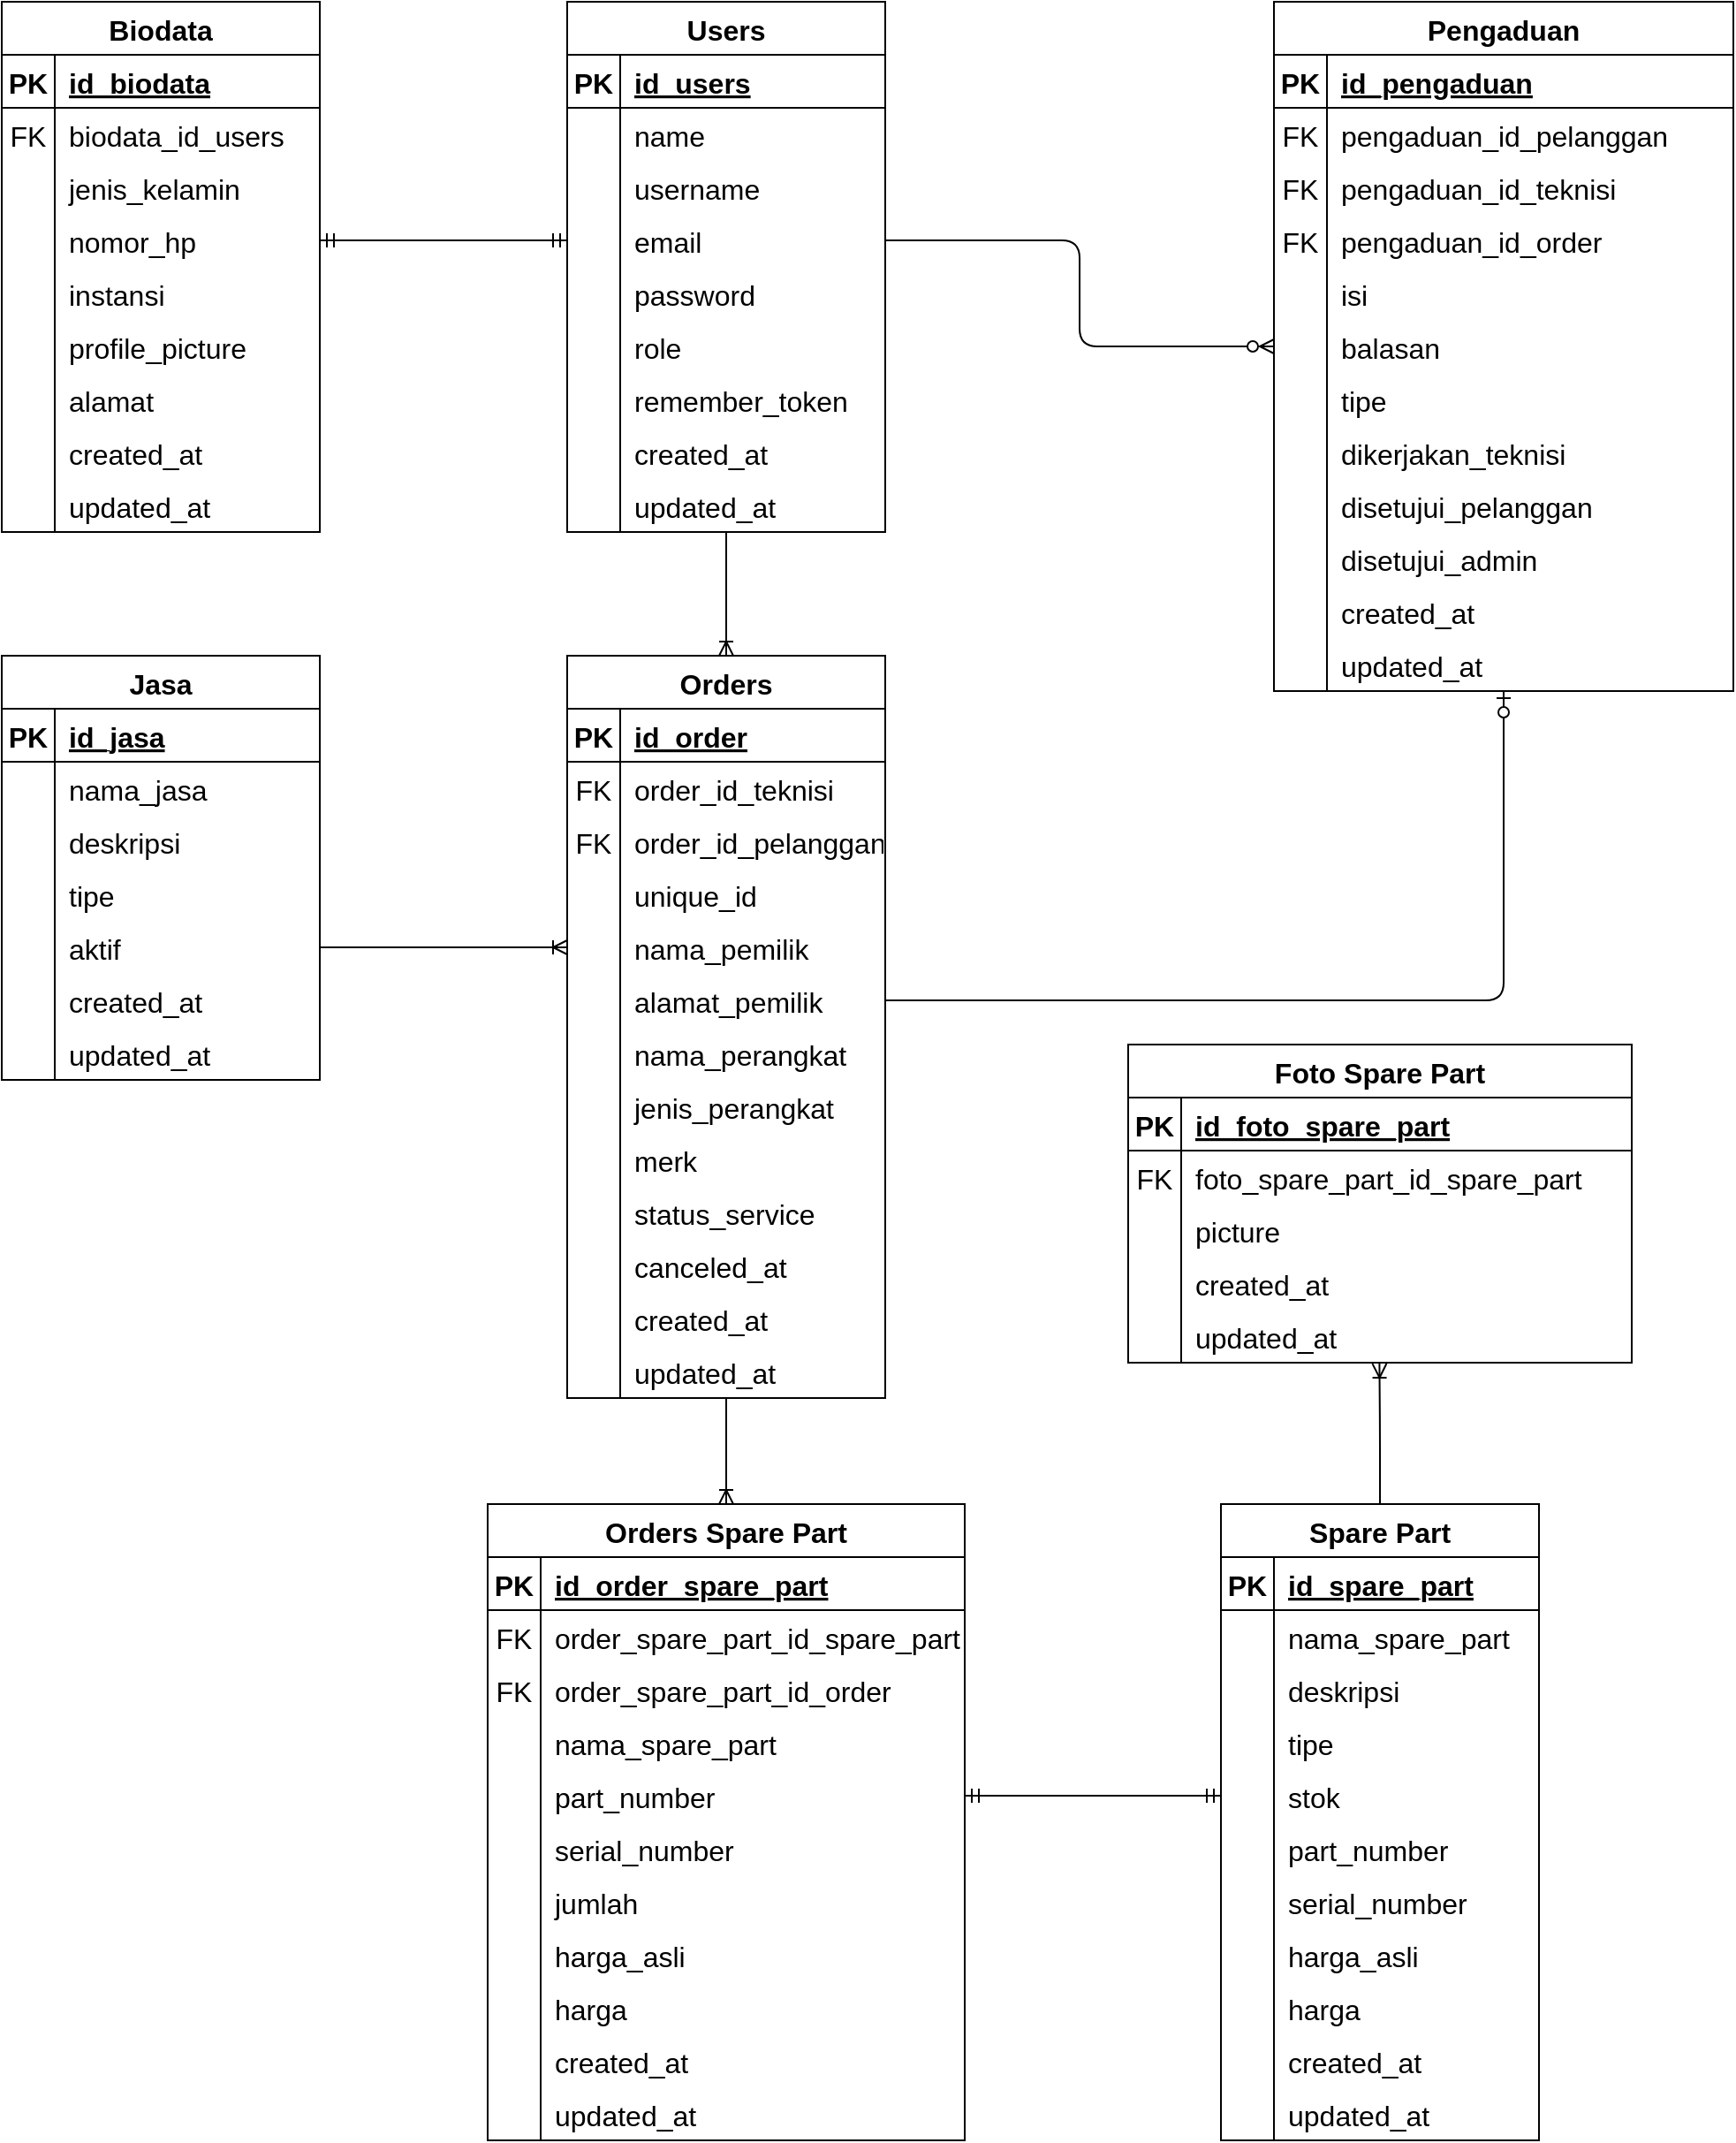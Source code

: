 <mxfile version="14.8.0" type="device"><diagram id="G_ScvQzFRhUuj-2AdJWd" name="Page-1"><mxGraphModel dx="1038" dy="579" grid="1" gridSize="10" guides="1" tooltips="1" connect="1" arrows="1" fold="1" page="1" pageScale="1" pageWidth="1100" pageHeight="850" math="0" shadow="0"><root><mxCell id="0"/><mxCell id="1" parent="0"/><mxCell id="-BinY3h1yxz4BoY5C3WM-1" value="Users" style="shape=table;startSize=30;container=1;collapsible=1;childLayout=tableLayout;fixedRows=1;rowLines=0;fontStyle=1;align=center;resizeLast=1;fontSize=16;" parent="1" vertex="1"><mxGeometry x="380" y="30" width="180" height="300" as="geometry"><mxRectangle x="180" y="80" width="70" height="30" as="alternateBounds"/></mxGeometry></mxCell><mxCell id="-BinY3h1yxz4BoY5C3WM-2" value="" style="shape=partialRectangle;collapsible=0;dropTarget=0;pointerEvents=0;fillColor=none;top=0;left=0;bottom=1;right=0;points=[[0,0.5],[1,0.5]];portConstraint=eastwest;fontSize=16;" parent="-BinY3h1yxz4BoY5C3WM-1" vertex="1"><mxGeometry y="30" width="180" height="30" as="geometry"/></mxCell><mxCell id="-BinY3h1yxz4BoY5C3WM-3" value="PK" style="shape=partialRectangle;connectable=0;fillColor=none;top=0;left=0;bottom=0;right=0;fontStyle=1;overflow=hidden;fontSize=16;" parent="-BinY3h1yxz4BoY5C3WM-2" vertex="1"><mxGeometry width="30" height="30" as="geometry"/></mxCell><mxCell id="-BinY3h1yxz4BoY5C3WM-4" value="id_users" style="shape=partialRectangle;connectable=0;fillColor=none;top=0;left=0;bottom=0;right=0;align=left;spacingLeft=6;fontStyle=5;overflow=hidden;fontSize=16;" parent="-BinY3h1yxz4BoY5C3WM-2" vertex="1"><mxGeometry x="30" width="150" height="30" as="geometry"/></mxCell><mxCell id="-BinY3h1yxz4BoY5C3WM-5" value="" style="shape=partialRectangle;collapsible=0;dropTarget=0;pointerEvents=0;fillColor=none;top=0;left=0;bottom=0;right=0;points=[[0,0.5],[1,0.5]];portConstraint=eastwest;fontSize=16;" parent="-BinY3h1yxz4BoY5C3WM-1" vertex="1"><mxGeometry y="60" width="180" height="30" as="geometry"/></mxCell><mxCell id="-BinY3h1yxz4BoY5C3WM-6" value="" style="shape=partialRectangle;connectable=0;top=0;left=0;bottom=0;right=0;editable=1;overflow=hidden;sketch=0;gradientColor=#ffffff;fillColor=none;fontSize=16;" parent="-BinY3h1yxz4BoY5C3WM-5" vertex="1"><mxGeometry width="30" height="30" as="geometry"/></mxCell><mxCell id="-BinY3h1yxz4BoY5C3WM-7" value="name" style="shape=partialRectangle;connectable=0;top=0;left=0;bottom=0;right=0;align=left;spacingLeft=6;overflow=hidden;sketch=0;gradientColor=#ffffff;fillColor=none;fontSize=16;" parent="-BinY3h1yxz4BoY5C3WM-5" vertex="1"><mxGeometry x="30" width="150" height="30" as="geometry"/></mxCell><mxCell id="-BinY3h1yxz4BoY5C3WM-8" value="" style="shape=partialRectangle;collapsible=0;dropTarget=0;pointerEvents=0;fillColor=none;top=0;left=0;bottom=0;right=0;points=[[0,0.5],[1,0.5]];portConstraint=eastwest;fontSize=16;" parent="-BinY3h1yxz4BoY5C3WM-1" vertex="1"><mxGeometry y="90" width="180" height="30" as="geometry"/></mxCell><mxCell id="-BinY3h1yxz4BoY5C3WM-9" value="" style="shape=partialRectangle;connectable=0;fillColor=none;top=0;left=0;bottom=0;right=0;editable=1;overflow=hidden;fontSize=16;" parent="-BinY3h1yxz4BoY5C3WM-8" vertex="1"><mxGeometry width="30" height="30" as="geometry"/></mxCell><mxCell id="-BinY3h1yxz4BoY5C3WM-10" value="username" style="shape=partialRectangle;connectable=0;fillColor=none;top=0;left=0;bottom=0;right=0;align=left;spacingLeft=6;overflow=hidden;fontSize=16;" parent="-BinY3h1yxz4BoY5C3WM-8" vertex="1"><mxGeometry x="30" width="150" height="30" as="geometry"/></mxCell><mxCell id="-BinY3h1yxz4BoY5C3WM-11" value="" style="shape=partialRectangle;collapsible=0;dropTarget=0;pointerEvents=0;fillColor=none;top=0;left=0;bottom=0;right=0;points=[[0,0.5],[1,0.5]];portConstraint=eastwest;fontSize=16;" parent="-BinY3h1yxz4BoY5C3WM-1" vertex="1"><mxGeometry y="120" width="180" height="30" as="geometry"/></mxCell><mxCell id="-BinY3h1yxz4BoY5C3WM-12" value="" style="shape=partialRectangle;connectable=0;fillColor=none;top=0;left=0;bottom=0;right=0;editable=1;overflow=hidden;fontSize=16;" parent="-BinY3h1yxz4BoY5C3WM-11" vertex="1"><mxGeometry width="30" height="30" as="geometry"/></mxCell><mxCell id="-BinY3h1yxz4BoY5C3WM-13" value="email" style="shape=partialRectangle;connectable=0;fillColor=none;top=0;left=0;bottom=0;right=0;align=left;spacingLeft=6;overflow=hidden;fontSize=16;" parent="-BinY3h1yxz4BoY5C3WM-11" vertex="1"><mxGeometry x="30" width="150" height="30" as="geometry"/></mxCell><mxCell id="-BinY3h1yxz4BoY5C3WM-15" value="" style="shape=partialRectangle;collapsible=0;dropTarget=0;pointerEvents=0;fillColor=none;top=0;left=0;bottom=0;right=0;points=[[0,0.5],[1,0.5]];portConstraint=eastwest;fontSize=16;" parent="-BinY3h1yxz4BoY5C3WM-1" vertex="1"><mxGeometry y="150" width="180" height="30" as="geometry"/></mxCell><mxCell id="-BinY3h1yxz4BoY5C3WM-16" value="" style="shape=partialRectangle;connectable=0;fillColor=none;top=0;left=0;bottom=0;right=0;editable=1;overflow=hidden;fontSize=16;" parent="-BinY3h1yxz4BoY5C3WM-15" vertex="1"><mxGeometry width="30" height="30" as="geometry"/></mxCell><mxCell id="-BinY3h1yxz4BoY5C3WM-17" value="password" style="shape=partialRectangle;connectable=0;fillColor=none;top=0;left=0;bottom=0;right=0;align=left;spacingLeft=6;overflow=hidden;fontSize=16;" parent="-BinY3h1yxz4BoY5C3WM-15" vertex="1"><mxGeometry x="30" width="150" height="30" as="geometry"/></mxCell><mxCell id="-BinY3h1yxz4BoY5C3WM-23" value="" style="shape=partialRectangle;collapsible=0;dropTarget=0;pointerEvents=0;fillColor=none;top=0;left=0;bottom=0;right=0;points=[[0,0.5],[1,0.5]];portConstraint=eastwest;fontSize=16;" parent="-BinY3h1yxz4BoY5C3WM-1" vertex="1"><mxGeometry y="180" width="180" height="30" as="geometry"/></mxCell><mxCell id="-BinY3h1yxz4BoY5C3WM-24" value="" style="shape=partialRectangle;connectable=0;fillColor=none;top=0;left=0;bottom=0;right=0;editable=1;overflow=hidden;fontSize=16;" parent="-BinY3h1yxz4BoY5C3WM-23" vertex="1"><mxGeometry width="30" height="30" as="geometry"/></mxCell><mxCell id="-BinY3h1yxz4BoY5C3WM-25" value="role" style="shape=partialRectangle;connectable=0;fillColor=none;top=0;left=0;bottom=0;right=0;align=left;spacingLeft=6;overflow=hidden;fontSize=16;" parent="-BinY3h1yxz4BoY5C3WM-23" vertex="1"><mxGeometry x="30" width="150" height="30" as="geometry"/></mxCell><mxCell id="-BinY3h1yxz4BoY5C3WM-19" value="" style="shape=partialRectangle;collapsible=0;dropTarget=0;pointerEvents=0;fillColor=none;top=0;left=0;bottom=0;right=0;points=[[0,0.5],[1,0.5]];portConstraint=eastwest;fontSize=16;" parent="-BinY3h1yxz4BoY5C3WM-1" vertex="1"><mxGeometry y="210" width="180" height="30" as="geometry"/></mxCell><mxCell id="-BinY3h1yxz4BoY5C3WM-20" value="" style="shape=partialRectangle;connectable=0;fillColor=none;top=0;left=0;bottom=0;right=0;editable=1;overflow=hidden;fontSize=16;" parent="-BinY3h1yxz4BoY5C3WM-19" vertex="1"><mxGeometry width="30" height="30" as="geometry"/></mxCell><mxCell id="-BinY3h1yxz4BoY5C3WM-21" value="remember_token" style="shape=partialRectangle;connectable=0;fillColor=none;top=0;left=0;bottom=0;right=0;align=left;spacingLeft=6;overflow=hidden;fontSize=16;" parent="-BinY3h1yxz4BoY5C3WM-19" vertex="1"><mxGeometry x="30" width="150" height="30" as="geometry"/></mxCell><mxCell id="-BinY3h1yxz4BoY5C3WM-27" value="" style="shape=partialRectangle;collapsible=0;dropTarget=0;pointerEvents=0;fillColor=none;top=0;left=0;bottom=0;right=0;points=[[0,0.5],[1,0.5]];portConstraint=eastwest;fontSize=16;" parent="-BinY3h1yxz4BoY5C3WM-1" vertex="1"><mxGeometry y="240" width="180" height="30" as="geometry"/></mxCell><mxCell id="-BinY3h1yxz4BoY5C3WM-28" value="" style="shape=partialRectangle;connectable=0;fillColor=none;top=0;left=0;bottom=0;right=0;editable=1;overflow=hidden;fontSize=16;" parent="-BinY3h1yxz4BoY5C3WM-27" vertex="1"><mxGeometry width="30" height="30" as="geometry"/></mxCell><mxCell id="-BinY3h1yxz4BoY5C3WM-29" value="created_at" style="shape=partialRectangle;connectable=0;fillColor=none;top=0;left=0;bottom=0;right=0;align=left;spacingLeft=6;overflow=hidden;fontSize=16;" parent="-BinY3h1yxz4BoY5C3WM-27" vertex="1"><mxGeometry x="30" width="150" height="30" as="geometry"/></mxCell><mxCell id="-BinY3h1yxz4BoY5C3WM-31" value="" style="shape=partialRectangle;collapsible=0;dropTarget=0;pointerEvents=0;fillColor=none;top=0;left=0;bottom=0;right=0;points=[[0,0.5],[1,0.5]];portConstraint=eastwest;fontSize=16;" parent="-BinY3h1yxz4BoY5C3WM-1" vertex="1"><mxGeometry y="270" width="180" height="30" as="geometry"/></mxCell><mxCell id="-BinY3h1yxz4BoY5C3WM-32" value="" style="shape=partialRectangle;connectable=0;fillColor=none;top=0;left=0;bottom=0;right=0;editable=1;overflow=hidden;fontSize=16;" parent="-BinY3h1yxz4BoY5C3WM-31" vertex="1"><mxGeometry width="30" height="30" as="geometry"/></mxCell><mxCell id="-BinY3h1yxz4BoY5C3WM-33" value="updated_at" style="shape=partialRectangle;connectable=0;fillColor=none;top=0;left=0;bottom=0;right=0;align=left;spacingLeft=6;overflow=hidden;fontSize=16;" parent="-BinY3h1yxz4BoY5C3WM-31" vertex="1"><mxGeometry x="30" width="150" height="30" as="geometry"/></mxCell><mxCell id="-BinY3h1yxz4BoY5C3WM-34" value="Biodata" style="shape=table;startSize=30;container=1;collapsible=1;childLayout=tableLayout;fixedRows=1;rowLines=0;fontStyle=1;align=center;resizeLast=1;sketch=0;strokeColor=#000000;fillColor=#ffffff;gradientColor=none;fontSize=16;" parent="1" vertex="1"><mxGeometry x="60" y="30" width="180" height="300" as="geometry"/></mxCell><mxCell id="-BinY3h1yxz4BoY5C3WM-35" value="" style="shape=partialRectangle;collapsible=0;dropTarget=0;pointerEvents=0;fillColor=none;top=0;left=0;bottom=1;right=0;points=[[0,0.5],[1,0.5]];portConstraint=eastwest;fontSize=16;" parent="-BinY3h1yxz4BoY5C3WM-34" vertex="1"><mxGeometry y="30" width="180" height="30" as="geometry"/></mxCell><mxCell id="-BinY3h1yxz4BoY5C3WM-36" value="PK" style="shape=partialRectangle;connectable=0;fillColor=none;top=0;left=0;bottom=0;right=0;fontStyle=1;overflow=hidden;fontSize=16;" parent="-BinY3h1yxz4BoY5C3WM-35" vertex="1"><mxGeometry width="30" height="30" as="geometry"/></mxCell><mxCell id="-BinY3h1yxz4BoY5C3WM-37" value="id_biodata" style="shape=partialRectangle;connectable=0;fillColor=none;top=0;left=0;bottom=0;right=0;align=left;spacingLeft=6;fontStyle=5;overflow=hidden;fontSize=16;" parent="-BinY3h1yxz4BoY5C3WM-35" vertex="1"><mxGeometry x="30" width="150" height="30" as="geometry"/></mxCell><mxCell id="-BinY3h1yxz4BoY5C3WM-38" value="" style="shape=partialRectangle;collapsible=0;dropTarget=0;pointerEvents=0;fillColor=none;top=0;left=0;bottom=0;right=0;points=[[0,0.5],[1,0.5]];portConstraint=eastwest;fontSize=16;" parent="-BinY3h1yxz4BoY5C3WM-34" vertex="1"><mxGeometry y="60" width="180" height="30" as="geometry"/></mxCell><mxCell id="-BinY3h1yxz4BoY5C3WM-39" value="FK" style="shape=partialRectangle;connectable=0;fillColor=none;top=0;left=0;bottom=0;right=0;editable=1;overflow=hidden;fontSize=16;" parent="-BinY3h1yxz4BoY5C3WM-38" vertex="1"><mxGeometry width="30" height="30" as="geometry"/></mxCell><mxCell id="-BinY3h1yxz4BoY5C3WM-40" value="biodata_id_users" style="shape=partialRectangle;connectable=0;fillColor=none;top=0;left=0;bottom=0;right=0;align=left;spacingLeft=6;overflow=hidden;fontSize=16;" parent="-BinY3h1yxz4BoY5C3WM-38" vertex="1"><mxGeometry x="30" width="150" height="30" as="geometry"/></mxCell><mxCell id="-BinY3h1yxz4BoY5C3WM-41" value="" style="shape=partialRectangle;collapsible=0;dropTarget=0;pointerEvents=0;fillColor=none;top=0;left=0;bottom=0;right=0;points=[[0,0.5],[1,0.5]];portConstraint=eastwest;fontSize=16;" parent="-BinY3h1yxz4BoY5C3WM-34" vertex="1"><mxGeometry y="90" width="180" height="30" as="geometry"/></mxCell><mxCell id="-BinY3h1yxz4BoY5C3WM-42" value="" style="shape=partialRectangle;connectable=0;fillColor=none;top=0;left=0;bottom=0;right=0;editable=1;overflow=hidden;fontSize=16;" parent="-BinY3h1yxz4BoY5C3WM-41" vertex="1"><mxGeometry width="30" height="30" as="geometry"/></mxCell><mxCell id="-BinY3h1yxz4BoY5C3WM-43" value="jenis_kelamin" style="shape=partialRectangle;connectable=0;fillColor=none;top=0;left=0;bottom=0;right=0;align=left;spacingLeft=6;overflow=hidden;fontSize=16;" parent="-BinY3h1yxz4BoY5C3WM-41" vertex="1"><mxGeometry x="30" width="150" height="30" as="geometry"/></mxCell><mxCell id="-BinY3h1yxz4BoY5C3WM-44" value="" style="shape=partialRectangle;collapsible=0;dropTarget=0;pointerEvents=0;fillColor=none;top=0;left=0;bottom=0;right=0;points=[[0,0.5],[1,0.5]];portConstraint=eastwest;fontSize=16;" parent="-BinY3h1yxz4BoY5C3WM-34" vertex="1"><mxGeometry y="120" width="180" height="30" as="geometry"/></mxCell><mxCell id="-BinY3h1yxz4BoY5C3WM-45" value="" style="shape=partialRectangle;connectable=0;fillColor=none;top=0;left=0;bottom=0;right=0;editable=1;overflow=hidden;fontSize=16;" parent="-BinY3h1yxz4BoY5C3WM-44" vertex="1"><mxGeometry width="30" height="30" as="geometry"/></mxCell><mxCell id="-BinY3h1yxz4BoY5C3WM-46" value="nomor_hp" style="shape=partialRectangle;connectable=0;fillColor=none;top=0;left=0;bottom=0;right=0;align=left;spacingLeft=6;overflow=hidden;fontSize=16;" parent="-BinY3h1yxz4BoY5C3WM-44" vertex="1"><mxGeometry x="30" width="150" height="30" as="geometry"/></mxCell><mxCell id="AFYx2C9Tl0QHfZudT7ox-2" value="" style="shape=partialRectangle;collapsible=0;dropTarget=0;pointerEvents=0;fillColor=none;top=0;left=0;bottom=0;right=0;points=[[0,0.5],[1,0.5]];portConstraint=eastwest;" vertex="1" parent="-BinY3h1yxz4BoY5C3WM-34"><mxGeometry y="150" width="180" height="30" as="geometry"/></mxCell><mxCell id="AFYx2C9Tl0QHfZudT7ox-3" value="" style="shape=partialRectangle;connectable=0;fillColor=none;top=0;left=0;bottom=0;right=0;editable=1;overflow=hidden;" vertex="1" parent="AFYx2C9Tl0QHfZudT7ox-2"><mxGeometry width="30" height="30" as="geometry"/></mxCell><mxCell id="AFYx2C9Tl0QHfZudT7ox-4" value="instansi" style="shape=partialRectangle;connectable=0;fillColor=none;top=0;left=0;bottom=0;right=0;align=left;spacingLeft=6;overflow=hidden;fontSize=16;" vertex="1" parent="AFYx2C9Tl0QHfZudT7ox-2"><mxGeometry x="30" width="150" height="30" as="geometry"/></mxCell><mxCell id="-BinY3h1yxz4BoY5C3WM-48" value="" style="shape=partialRectangle;collapsible=0;dropTarget=0;pointerEvents=0;fillColor=none;top=0;left=0;bottom=0;right=0;points=[[0,0.5],[1,0.5]];portConstraint=eastwest;fontSize=16;" parent="-BinY3h1yxz4BoY5C3WM-34" vertex="1"><mxGeometry y="180" width="180" height="30" as="geometry"/></mxCell><mxCell id="-BinY3h1yxz4BoY5C3WM-49" value="" style="shape=partialRectangle;connectable=0;fillColor=none;top=0;left=0;bottom=0;right=0;editable=1;overflow=hidden;fontSize=16;" parent="-BinY3h1yxz4BoY5C3WM-48" vertex="1"><mxGeometry width="30" height="30" as="geometry"/></mxCell><mxCell id="-BinY3h1yxz4BoY5C3WM-50" value="profile_picture" style="shape=partialRectangle;connectable=0;fillColor=none;top=0;left=0;bottom=0;right=0;align=left;spacingLeft=6;overflow=hidden;fontSize=16;" parent="-BinY3h1yxz4BoY5C3WM-48" vertex="1"><mxGeometry x="30" width="150" height="30" as="geometry"/></mxCell><mxCell id="-BinY3h1yxz4BoY5C3WM-52" value="" style="shape=partialRectangle;collapsible=0;dropTarget=0;pointerEvents=0;fillColor=none;top=0;left=0;bottom=0;right=0;points=[[0,0.5],[1,0.5]];portConstraint=eastwest;fontSize=16;" parent="-BinY3h1yxz4BoY5C3WM-34" vertex="1"><mxGeometry y="210" width="180" height="30" as="geometry"/></mxCell><mxCell id="-BinY3h1yxz4BoY5C3WM-53" value="" style="shape=partialRectangle;connectable=0;fillColor=none;top=0;left=0;bottom=0;right=0;editable=1;overflow=hidden;fontSize=16;" parent="-BinY3h1yxz4BoY5C3WM-52" vertex="1"><mxGeometry width="30" height="30" as="geometry"/></mxCell><mxCell id="-BinY3h1yxz4BoY5C3WM-54" value="alamat" style="shape=partialRectangle;connectable=0;fillColor=none;top=0;left=0;bottom=0;right=0;align=left;spacingLeft=6;overflow=hidden;fontSize=16;" parent="-BinY3h1yxz4BoY5C3WM-52" vertex="1"><mxGeometry x="30" width="150" height="30" as="geometry"/></mxCell><mxCell id="-BinY3h1yxz4BoY5C3WM-56" value="" style="shape=partialRectangle;collapsible=0;dropTarget=0;pointerEvents=0;fillColor=none;top=0;left=0;bottom=0;right=0;points=[[0,0.5],[1,0.5]];portConstraint=eastwest;fontSize=16;" parent="-BinY3h1yxz4BoY5C3WM-34" vertex="1"><mxGeometry y="240" width="180" height="30" as="geometry"/></mxCell><mxCell id="-BinY3h1yxz4BoY5C3WM-57" value="" style="shape=partialRectangle;connectable=0;fillColor=none;top=0;left=0;bottom=0;right=0;editable=1;overflow=hidden;fontSize=16;" parent="-BinY3h1yxz4BoY5C3WM-56" vertex="1"><mxGeometry width="30" height="30" as="geometry"/></mxCell><mxCell id="-BinY3h1yxz4BoY5C3WM-58" value="created_at" style="shape=partialRectangle;connectable=0;fillColor=none;top=0;left=0;bottom=0;right=0;align=left;spacingLeft=6;overflow=hidden;fontSize=16;" parent="-BinY3h1yxz4BoY5C3WM-56" vertex="1"><mxGeometry x="30" width="150" height="30" as="geometry"/></mxCell><mxCell id="-BinY3h1yxz4BoY5C3WM-60" value="" style="shape=partialRectangle;collapsible=0;dropTarget=0;pointerEvents=0;fillColor=none;top=0;left=0;bottom=0;right=0;points=[[0,0.5],[1,0.5]];portConstraint=eastwest;fontSize=16;" parent="-BinY3h1yxz4BoY5C3WM-34" vertex="1"><mxGeometry y="270" width="180" height="30" as="geometry"/></mxCell><mxCell id="-BinY3h1yxz4BoY5C3WM-61" value="" style="shape=partialRectangle;connectable=0;fillColor=none;top=0;left=0;bottom=0;right=0;editable=1;overflow=hidden;fontSize=16;" parent="-BinY3h1yxz4BoY5C3WM-60" vertex="1"><mxGeometry width="30" height="30" as="geometry"/></mxCell><mxCell id="-BinY3h1yxz4BoY5C3WM-62" value="updated_at" style="shape=partialRectangle;connectable=0;fillColor=none;top=0;left=0;bottom=0;right=0;align=left;spacingLeft=6;overflow=hidden;fontSize=16;" parent="-BinY3h1yxz4BoY5C3WM-60" vertex="1"><mxGeometry x="30" width="150" height="30" as="geometry"/></mxCell><mxCell id="-BinY3h1yxz4BoY5C3WM-63" value="" style="edgeStyle=entityRelationEdgeStyle;fontSize=16;html=1;endArrow=ERmandOne;startArrow=ERmandOne;exitX=1;exitY=0.5;exitDx=0;exitDy=0;entryX=0;entryY=0.5;entryDx=0;entryDy=0;" parent="1" source="-BinY3h1yxz4BoY5C3WM-44" target="-BinY3h1yxz4BoY5C3WM-11" edge="1"><mxGeometry width="100" height="100" relative="1" as="geometry"><mxPoint x="400" y="240" as="sourcePoint"/><mxPoint x="500" y="140" as="targetPoint"/></mxGeometry></mxCell><mxCell id="-BinY3h1yxz4BoY5C3WM-64" value="Pengaduan" style="shape=table;startSize=30;container=1;collapsible=1;childLayout=tableLayout;fixedRows=1;rowLines=0;fontStyle=1;align=center;resizeLast=1;sketch=0;strokeColor=#000000;fillColor=#ffffff;gradientColor=none;fontSize=16;" parent="1" vertex="1"><mxGeometry x="780" y="30" width="260" height="390" as="geometry"/></mxCell><mxCell id="-BinY3h1yxz4BoY5C3WM-65" value="" style="shape=partialRectangle;collapsible=0;dropTarget=0;pointerEvents=0;fillColor=none;top=0;left=0;bottom=1;right=0;points=[[0,0.5],[1,0.5]];portConstraint=eastwest;fontSize=16;" parent="-BinY3h1yxz4BoY5C3WM-64" vertex="1"><mxGeometry y="30" width="260" height="30" as="geometry"/></mxCell><mxCell id="-BinY3h1yxz4BoY5C3WM-66" value="PK" style="shape=partialRectangle;connectable=0;fillColor=none;top=0;left=0;bottom=0;right=0;fontStyle=1;overflow=hidden;fontSize=16;" parent="-BinY3h1yxz4BoY5C3WM-65" vertex="1"><mxGeometry width="30" height="30" as="geometry"/></mxCell><mxCell id="-BinY3h1yxz4BoY5C3WM-67" value="id_pengaduan" style="shape=partialRectangle;connectable=0;fillColor=none;top=0;left=0;bottom=0;right=0;align=left;spacingLeft=6;fontStyle=5;overflow=hidden;fontSize=16;" parent="-BinY3h1yxz4BoY5C3WM-65" vertex="1"><mxGeometry x="30" width="230" height="30" as="geometry"/></mxCell><mxCell id="-BinY3h1yxz4BoY5C3WM-68" value="" style="shape=partialRectangle;collapsible=0;dropTarget=0;pointerEvents=0;fillColor=none;top=0;left=0;bottom=0;right=0;points=[[0,0.5],[1,0.5]];portConstraint=eastwest;fontSize=16;" parent="-BinY3h1yxz4BoY5C3WM-64" vertex="1"><mxGeometry y="60" width="260" height="30" as="geometry"/></mxCell><mxCell id="-BinY3h1yxz4BoY5C3WM-69" value="FK" style="shape=partialRectangle;connectable=0;fillColor=none;top=0;left=0;bottom=0;right=0;editable=1;overflow=hidden;fontSize=16;" parent="-BinY3h1yxz4BoY5C3WM-68" vertex="1"><mxGeometry width="30" height="30" as="geometry"/></mxCell><mxCell id="-BinY3h1yxz4BoY5C3WM-70" value="pengaduan_id_pelanggan" style="shape=partialRectangle;connectable=0;fillColor=none;top=0;left=0;bottom=0;right=0;align=left;spacingLeft=6;overflow=hidden;fontSize=16;" parent="-BinY3h1yxz4BoY5C3WM-68" vertex="1"><mxGeometry x="30" width="230" height="30" as="geometry"/></mxCell><mxCell id="-BinY3h1yxz4BoY5C3WM-71" value="" style="shape=partialRectangle;collapsible=0;dropTarget=0;pointerEvents=0;fillColor=none;top=0;left=0;bottom=0;right=0;points=[[0,0.5],[1,0.5]];portConstraint=eastwest;fontSize=16;" parent="-BinY3h1yxz4BoY5C3WM-64" vertex="1"><mxGeometry y="90" width="260" height="30" as="geometry"/></mxCell><mxCell id="-BinY3h1yxz4BoY5C3WM-72" value="FK" style="shape=partialRectangle;connectable=0;fillColor=none;top=0;left=0;bottom=0;right=0;editable=1;overflow=hidden;fontSize=16;" parent="-BinY3h1yxz4BoY5C3WM-71" vertex="1"><mxGeometry width="30" height="30" as="geometry"/></mxCell><mxCell id="-BinY3h1yxz4BoY5C3WM-73" value="pengaduan_id_teknisi" style="shape=partialRectangle;connectable=0;fillColor=none;top=0;left=0;bottom=0;right=0;align=left;spacingLeft=6;overflow=hidden;fontSize=16;" parent="-BinY3h1yxz4BoY5C3WM-71" vertex="1"><mxGeometry x="30" width="230" height="30" as="geometry"/></mxCell><mxCell id="-BinY3h1yxz4BoY5C3WM-74" value="" style="shape=partialRectangle;collapsible=0;dropTarget=0;pointerEvents=0;fillColor=none;top=0;left=0;bottom=0;right=0;points=[[0,0.5],[1,0.5]];portConstraint=eastwest;fontSize=16;" parent="-BinY3h1yxz4BoY5C3WM-64" vertex="1"><mxGeometry y="120" width="260" height="30" as="geometry"/></mxCell><mxCell id="-BinY3h1yxz4BoY5C3WM-75" value="FK" style="shape=partialRectangle;connectable=0;fillColor=none;top=0;left=0;bottom=0;right=0;editable=1;overflow=hidden;fontSize=16;" parent="-BinY3h1yxz4BoY5C3WM-74" vertex="1"><mxGeometry width="30" height="30" as="geometry"/></mxCell><mxCell id="-BinY3h1yxz4BoY5C3WM-76" value="pengaduan_id_order" style="shape=partialRectangle;connectable=0;fillColor=none;top=0;left=0;bottom=0;right=0;align=left;spacingLeft=6;overflow=hidden;fontSize=16;" parent="-BinY3h1yxz4BoY5C3WM-74" vertex="1"><mxGeometry x="30" width="230" height="30" as="geometry"/></mxCell><mxCell id="-BinY3h1yxz4BoY5C3WM-78" value="" style="shape=partialRectangle;collapsible=0;dropTarget=0;pointerEvents=0;fillColor=none;top=0;left=0;bottom=0;right=0;points=[[0,0.5],[1,0.5]];portConstraint=eastwest;fontSize=16;" parent="-BinY3h1yxz4BoY5C3WM-64" vertex="1"><mxGeometry y="150" width="260" height="30" as="geometry"/></mxCell><mxCell id="-BinY3h1yxz4BoY5C3WM-79" value="" style="shape=partialRectangle;connectable=0;fillColor=none;top=0;left=0;bottom=0;right=0;editable=1;overflow=hidden;fontSize=16;" parent="-BinY3h1yxz4BoY5C3WM-78" vertex="1"><mxGeometry width="30" height="30" as="geometry"/></mxCell><mxCell id="-BinY3h1yxz4BoY5C3WM-80" value="isi" style="shape=partialRectangle;connectable=0;fillColor=none;top=0;left=0;bottom=0;right=0;align=left;spacingLeft=6;overflow=hidden;fontSize=16;" parent="-BinY3h1yxz4BoY5C3WM-78" vertex="1"><mxGeometry x="30" width="230" height="30" as="geometry"/></mxCell><mxCell id="-BinY3h1yxz4BoY5C3WM-82" value="" style="shape=partialRectangle;collapsible=0;dropTarget=0;pointerEvents=0;fillColor=none;top=0;left=0;bottom=0;right=0;points=[[0,0.5],[1,0.5]];portConstraint=eastwest;fontSize=16;" parent="-BinY3h1yxz4BoY5C3WM-64" vertex="1"><mxGeometry y="180" width="260" height="30" as="geometry"/></mxCell><mxCell id="-BinY3h1yxz4BoY5C3WM-83" value="" style="shape=partialRectangle;connectable=0;fillColor=none;top=0;left=0;bottom=0;right=0;editable=1;overflow=hidden;fontSize=16;" parent="-BinY3h1yxz4BoY5C3WM-82" vertex="1"><mxGeometry width="30" height="30" as="geometry"/></mxCell><mxCell id="-BinY3h1yxz4BoY5C3WM-84" value="balasan" style="shape=partialRectangle;connectable=0;fillColor=none;top=0;left=0;bottom=0;right=0;align=left;spacingLeft=6;overflow=hidden;fontSize=16;" parent="-BinY3h1yxz4BoY5C3WM-82" vertex="1"><mxGeometry x="30" width="230" height="30" as="geometry"/></mxCell><mxCell id="-BinY3h1yxz4BoY5C3WM-86" value="" style="shape=partialRectangle;collapsible=0;dropTarget=0;pointerEvents=0;fillColor=none;top=0;left=0;bottom=0;right=0;points=[[0,0.5],[1,0.5]];portConstraint=eastwest;fontSize=16;" parent="-BinY3h1yxz4BoY5C3WM-64" vertex="1"><mxGeometry y="210" width="260" height="30" as="geometry"/></mxCell><mxCell id="-BinY3h1yxz4BoY5C3WM-87" value="" style="shape=partialRectangle;connectable=0;fillColor=none;top=0;left=0;bottom=0;right=0;editable=1;overflow=hidden;fontSize=16;" parent="-BinY3h1yxz4BoY5C3WM-86" vertex="1"><mxGeometry width="30" height="30" as="geometry"/></mxCell><mxCell id="-BinY3h1yxz4BoY5C3WM-88" value="tipe" style="shape=partialRectangle;connectable=0;fillColor=none;top=0;left=0;bottom=0;right=0;align=left;spacingLeft=6;overflow=hidden;fontSize=16;" parent="-BinY3h1yxz4BoY5C3WM-86" vertex="1"><mxGeometry x="30" width="230" height="30" as="geometry"/></mxCell><mxCell id="-BinY3h1yxz4BoY5C3WM-90" value="" style="shape=partialRectangle;collapsible=0;dropTarget=0;pointerEvents=0;fillColor=none;top=0;left=0;bottom=0;right=0;points=[[0,0.5],[1,0.5]];portConstraint=eastwest;fontSize=16;" parent="-BinY3h1yxz4BoY5C3WM-64" vertex="1"><mxGeometry y="240" width="260" height="30" as="geometry"/></mxCell><mxCell id="-BinY3h1yxz4BoY5C3WM-91" value="" style="shape=partialRectangle;connectable=0;fillColor=none;top=0;left=0;bottom=0;right=0;editable=1;overflow=hidden;fontSize=16;" parent="-BinY3h1yxz4BoY5C3WM-90" vertex="1"><mxGeometry width="30" height="30" as="geometry"/></mxCell><mxCell id="-BinY3h1yxz4BoY5C3WM-92" value="dikerjakan_teknisi" style="shape=partialRectangle;connectable=0;fillColor=none;top=0;left=0;bottom=0;right=0;align=left;spacingLeft=6;overflow=hidden;fontSize=16;" parent="-BinY3h1yxz4BoY5C3WM-90" vertex="1"><mxGeometry x="30" width="230" height="30" as="geometry"/></mxCell><mxCell id="-BinY3h1yxz4BoY5C3WM-94" value="" style="shape=partialRectangle;collapsible=0;dropTarget=0;pointerEvents=0;fillColor=none;top=0;left=0;bottom=0;right=0;points=[[0,0.5],[1,0.5]];portConstraint=eastwest;fontSize=16;" parent="-BinY3h1yxz4BoY5C3WM-64" vertex="1"><mxGeometry y="270" width="260" height="30" as="geometry"/></mxCell><mxCell id="-BinY3h1yxz4BoY5C3WM-95" value="" style="shape=partialRectangle;connectable=0;fillColor=none;top=0;left=0;bottom=0;right=0;editable=1;overflow=hidden;fontSize=16;" parent="-BinY3h1yxz4BoY5C3WM-94" vertex="1"><mxGeometry width="30" height="30" as="geometry"/></mxCell><mxCell id="-BinY3h1yxz4BoY5C3WM-96" value="disetujui_pelanggan" style="shape=partialRectangle;connectable=0;fillColor=none;top=0;left=0;bottom=0;right=0;align=left;spacingLeft=6;overflow=hidden;fontSize=16;" parent="-BinY3h1yxz4BoY5C3WM-94" vertex="1"><mxGeometry x="30" width="230" height="30" as="geometry"/></mxCell><mxCell id="-BinY3h1yxz4BoY5C3WM-98" value="" style="shape=partialRectangle;collapsible=0;dropTarget=0;pointerEvents=0;fillColor=none;top=0;left=0;bottom=0;right=0;points=[[0,0.5],[1,0.5]];portConstraint=eastwest;fontSize=16;" parent="-BinY3h1yxz4BoY5C3WM-64" vertex="1"><mxGeometry y="300" width="260" height="30" as="geometry"/></mxCell><mxCell id="-BinY3h1yxz4BoY5C3WM-99" value="" style="shape=partialRectangle;connectable=0;fillColor=none;top=0;left=0;bottom=0;right=0;editable=1;overflow=hidden;fontSize=16;" parent="-BinY3h1yxz4BoY5C3WM-98" vertex="1"><mxGeometry width="30" height="30" as="geometry"/></mxCell><mxCell id="-BinY3h1yxz4BoY5C3WM-100" value="disetujui_admin" style="shape=partialRectangle;connectable=0;fillColor=none;top=0;left=0;bottom=0;right=0;align=left;spacingLeft=6;overflow=hidden;fontSize=16;" parent="-BinY3h1yxz4BoY5C3WM-98" vertex="1"><mxGeometry x="30" width="230" height="30" as="geometry"/></mxCell><mxCell id="-BinY3h1yxz4BoY5C3WM-102" value="" style="shape=partialRectangle;collapsible=0;dropTarget=0;pointerEvents=0;fillColor=none;top=0;left=0;bottom=0;right=0;points=[[0,0.5],[1,0.5]];portConstraint=eastwest;fontSize=16;" parent="-BinY3h1yxz4BoY5C3WM-64" vertex="1"><mxGeometry y="330" width="260" height="30" as="geometry"/></mxCell><mxCell id="-BinY3h1yxz4BoY5C3WM-103" value="" style="shape=partialRectangle;connectable=0;fillColor=none;top=0;left=0;bottom=0;right=0;editable=1;overflow=hidden;fontSize=16;" parent="-BinY3h1yxz4BoY5C3WM-102" vertex="1"><mxGeometry width="30" height="30" as="geometry"/></mxCell><mxCell id="-BinY3h1yxz4BoY5C3WM-104" value="created_at" style="shape=partialRectangle;connectable=0;fillColor=none;top=0;left=0;bottom=0;right=0;align=left;spacingLeft=6;overflow=hidden;fontSize=16;" parent="-BinY3h1yxz4BoY5C3WM-102" vertex="1"><mxGeometry x="30" width="230" height="30" as="geometry"/></mxCell><mxCell id="-BinY3h1yxz4BoY5C3WM-106" value="" style="shape=partialRectangle;collapsible=0;dropTarget=0;pointerEvents=0;fillColor=none;top=0;left=0;bottom=0;right=0;points=[[0,0.5],[1,0.5]];portConstraint=eastwest;fontSize=16;" parent="-BinY3h1yxz4BoY5C3WM-64" vertex="1"><mxGeometry y="360" width="260" height="30" as="geometry"/></mxCell><mxCell id="-BinY3h1yxz4BoY5C3WM-107" value="" style="shape=partialRectangle;connectable=0;fillColor=none;top=0;left=0;bottom=0;right=0;editable=1;overflow=hidden;fontSize=16;" parent="-BinY3h1yxz4BoY5C3WM-106" vertex="1"><mxGeometry width="30" height="30" as="geometry"/></mxCell><mxCell id="-BinY3h1yxz4BoY5C3WM-108" value="updated_at" style="shape=partialRectangle;connectable=0;fillColor=none;top=0;left=0;bottom=0;right=0;align=left;spacingLeft=6;overflow=hidden;fontSize=16;" parent="-BinY3h1yxz4BoY5C3WM-106" vertex="1"><mxGeometry x="30" width="230" height="30" as="geometry"/></mxCell><mxCell id="-BinY3h1yxz4BoY5C3WM-109" value="" style="edgeStyle=orthogonalEdgeStyle;fontSize=16;html=1;endArrow=ERzeroToMany;endFill=1;entryX=0;entryY=0.5;entryDx=0;entryDy=0;exitX=1;exitY=0.5;exitDx=0;exitDy=0;" parent="1" source="-BinY3h1yxz4BoY5C3WM-11" target="-BinY3h1yxz4BoY5C3WM-82" edge="1"><mxGeometry width="100" height="100" relative="1" as="geometry"><mxPoint x="610" y="320" as="sourcePoint"/><mxPoint x="710" y="220" as="targetPoint"/></mxGeometry></mxCell><mxCell id="-BinY3h1yxz4BoY5C3WM-110" value="Jasa" style="shape=table;startSize=30;container=1;collapsible=1;childLayout=tableLayout;fixedRows=1;rowLines=0;fontStyle=1;align=center;resizeLast=1;sketch=0;strokeColor=#000000;fillColor=#ffffff;gradientColor=none;fontSize=16;" parent="1" vertex="1"><mxGeometry x="60" y="400" width="180" height="240" as="geometry"/></mxCell><mxCell id="-BinY3h1yxz4BoY5C3WM-111" value="" style="shape=partialRectangle;collapsible=0;dropTarget=0;pointerEvents=0;fillColor=none;top=0;left=0;bottom=1;right=0;points=[[0,0.5],[1,0.5]];portConstraint=eastwest;fontSize=16;" parent="-BinY3h1yxz4BoY5C3WM-110" vertex="1"><mxGeometry y="30" width="180" height="30" as="geometry"/></mxCell><mxCell id="-BinY3h1yxz4BoY5C3WM-112" value="PK" style="shape=partialRectangle;connectable=0;fillColor=none;top=0;left=0;bottom=0;right=0;fontStyle=1;overflow=hidden;fontSize=16;" parent="-BinY3h1yxz4BoY5C3WM-111" vertex="1"><mxGeometry width="30" height="30" as="geometry"/></mxCell><mxCell id="-BinY3h1yxz4BoY5C3WM-113" value="id_jasa" style="shape=partialRectangle;connectable=0;fillColor=none;top=0;left=0;bottom=0;right=0;align=left;spacingLeft=6;fontStyle=5;overflow=hidden;fontSize=16;" parent="-BinY3h1yxz4BoY5C3WM-111" vertex="1"><mxGeometry x="30" width="150" height="30" as="geometry"/></mxCell><mxCell id="-BinY3h1yxz4BoY5C3WM-114" value="" style="shape=partialRectangle;collapsible=0;dropTarget=0;pointerEvents=0;fillColor=none;top=0;left=0;bottom=0;right=0;points=[[0,0.5],[1,0.5]];portConstraint=eastwest;fontSize=16;" parent="-BinY3h1yxz4BoY5C3WM-110" vertex="1"><mxGeometry y="60" width="180" height="30" as="geometry"/></mxCell><mxCell id="-BinY3h1yxz4BoY5C3WM-115" value="" style="shape=partialRectangle;connectable=0;fillColor=none;top=0;left=0;bottom=0;right=0;editable=1;overflow=hidden;fontSize=16;" parent="-BinY3h1yxz4BoY5C3WM-114" vertex="1"><mxGeometry width="30" height="30" as="geometry"/></mxCell><mxCell id="-BinY3h1yxz4BoY5C3WM-116" value="nama_jasa" style="shape=partialRectangle;connectable=0;fillColor=none;top=0;left=0;bottom=0;right=0;align=left;spacingLeft=6;overflow=hidden;fontSize=16;" parent="-BinY3h1yxz4BoY5C3WM-114" vertex="1"><mxGeometry x="30" width="150" height="30" as="geometry"/></mxCell><mxCell id="-BinY3h1yxz4BoY5C3WM-117" value="" style="shape=partialRectangle;collapsible=0;dropTarget=0;pointerEvents=0;fillColor=none;top=0;left=0;bottom=0;right=0;points=[[0,0.5],[1,0.5]];portConstraint=eastwest;fontSize=16;" parent="-BinY3h1yxz4BoY5C3WM-110" vertex="1"><mxGeometry y="90" width="180" height="30" as="geometry"/></mxCell><mxCell id="-BinY3h1yxz4BoY5C3WM-118" value="" style="shape=partialRectangle;connectable=0;fillColor=none;top=0;left=0;bottom=0;right=0;editable=1;overflow=hidden;fontSize=16;" parent="-BinY3h1yxz4BoY5C3WM-117" vertex="1"><mxGeometry width="30" height="30" as="geometry"/></mxCell><mxCell id="-BinY3h1yxz4BoY5C3WM-119" value="deskripsi" style="shape=partialRectangle;connectable=0;fillColor=none;top=0;left=0;bottom=0;right=0;align=left;spacingLeft=6;overflow=hidden;fontSize=16;" parent="-BinY3h1yxz4BoY5C3WM-117" vertex="1"><mxGeometry x="30" width="150" height="30" as="geometry"/></mxCell><mxCell id="-BinY3h1yxz4BoY5C3WM-120" value="" style="shape=partialRectangle;collapsible=0;dropTarget=0;pointerEvents=0;fillColor=none;top=0;left=0;bottom=0;right=0;points=[[0,0.5],[1,0.5]];portConstraint=eastwest;fontSize=16;" parent="-BinY3h1yxz4BoY5C3WM-110" vertex="1"><mxGeometry y="120" width="180" height="30" as="geometry"/></mxCell><mxCell id="-BinY3h1yxz4BoY5C3WM-121" value="" style="shape=partialRectangle;connectable=0;fillColor=none;top=0;left=0;bottom=0;right=0;editable=1;overflow=hidden;fontSize=16;" parent="-BinY3h1yxz4BoY5C3WM-120" vertex="1"><mxGeometry width="30" height="30" as="geometry"/></mxCell><mxCell id="-BinY3h1yxz4BoY5C3WM-122" value="tipe" style="shape=partialRectangle;connectable=0;fillColor=none;top=0;left=0;bottom=0;right=0;align=left;spacingLeft=6;overflow=hidden;fontSize=16;" parent="-BinY3h1yxz4BoY5C3WM-120" vertex="1"><mxGeometry x="30" width="150" height="30" as="geometry"/></mxCell><mxCell id="-BinY3h1yxz4BoY5C3WM-124" value="" style="shape=partialRectangle;collapsible=0;dropTarget=0;pointerEvents=0;fillColor=none;top=0;left=0;bottom=0;right=0;points=[[0,0.5],[1,0.5]];portConstraint=eastwest;fontSize=16;" parent="-BinY3h1yxz4BoY5C3WM-110" vertex="1"><mxGeometry y="150" width="180" height="30" as="geometry"/></mxCell><mxCell id="-BinY3h1yxz4BoY5C3WM-125" value="" style="shape=partialRectangle;connectable=0;fillColor=none;top=0;left=0;bottom=0;right=0;editable=1;overflow=hidden;fontSize=16;" parent="-BinY3h1yxz4BoY5C3WM-124" vertex="1"><mxGeometry width="30" height="30" as="geometry"/></mxCell><mxCell id="-BinY3h1yxz4BoY5C3WM-126" value="aktif" style="shape=partialRectangle;connectable=0;fillColor=none;top=0;left=0;bottom=0;right=0;align=left;spacingLeft=6;overflow=hidden;fontSize=16;" parent="-BinY3h1yxz4BoY5C3WM-124" vertex="1"><mxGeometry x="30" width="150" height="30" as="geometry"/></mxCell><mxCell id="-BinY3h1yxz4BoY5C3WM-132" value="" style="shape=partialRectangle;collapsible=0;dropTarget=0;pointerEvents=0;fillColor=none;top=0;left=0;bottom=0;right=0;points=[[0,0.5],[1,0.5]];portConstraint=eastwest;fontSize=16;" parent="-BinY3h1yxz4BoY5C3WM-110" vertex="1"><mxGeometry y="180" width="180" height="30" as="geometry"/></mxCell><mxCell id="-BinY3h1yxz4BoY5C3WM-133" value="" style="shape=partialRectangle;connectable=0;fillColor=none;top=0;left=0;bottom=0;right=0;editable=1;overflow=hidden;fontSize=16;" parent="-BinY3h1yxz4BoY5C3WM-132" vertex="1"><mxGeometry width="30" height="30" as="geometry"/></mxCell><mxCell id="-BinY3h1yxz4BoY5C3WM-134" value="created_at" style="shape=partialRectangle;connectable=0;fillColor=none;top=0;left=0;bottom=0;right=0;align=left;spacingLeft=6;overflow=hidden;fontSize=16;" parent="-BinY3h1yxz4BoY5C3WM-132" vertex="1"><mxGeometry x="30" width="150" height="30" as="geometry"/></mxCell><mxCell id="-BinY3h1yxz4BoY5C3WM-128" value="" style="shape=partialRectangle;collapsible=0;dropTarget=0;pointerEvents=0;fillColor=none;top=0;left=0;bottom=0;right=0;points=[[0,0.5],[1,0.5]];portConstraint=eastwest;fontSize=16;" parent="-BinY3h1yxz4BoY5C3WM-110" vertex="1"><mxGeometry y="210" width="180" height="30" as="geometry"/></mxCell><mxCell id="-BinY3h1yxz4BoY5C3WM-129" value="" style="shape=partialRectangle;connectable=0;fillColor=none;top=0;left=0;bottom=0;right=0;editable=1;overflow=hidden;fontSize=16;" parent="-BinY3h1yxz4BoY5C3WM-128" vertex="1"><mxGeometry width="30" height="30" as="geometry"/></mxCell><mxCell id="-BinY3h1yxz4BoY5C3WM-130" value="updated_at" style="shape=partialRectangle;connectable=0;fillColor=none;top=0;left=0;bottom=0;right=0;align=left;spacingLeft=6;overflow=hidden;fontSize=16;" parent="-BinY3h1yxz4BoY5C3WM-128" vertex="1"><mxGeometry x="30" width="150" height="30" as="geometry"/></mxCell><mxCell id="-BinY3h1yxz4BoY5C3WM-135" value="Orders" style="shape=table;startSize=30;container=1;collapsible=1;childLayout=tableLayout;fixedRows=1;rowLines=0;fontStyle=1;align=center;resizeLast=1;sketch=0;strokeColor=#000000;fillColor=#ffffff;gradientColor=none;fontSize=16;" parent="1" vertex="1"><mxGeometry x="380" y="400" width="180" height="420" as="geometry"/></mxCell><mxCell id="-BinY3h1yxz4BoY5C3WM-136" value="" style="shape=partialRectangle;collapsible=0;dropTarget=0;pointerEvents=0;fillColor=none;top=0;left=0;bottom=1;right=0;points=[[0,0.5],[1,0.5]];portConstraint=eastwest;fontSize=16;" parent="-BinY3h1yxz4BoY5C3WM-135" vertex="1"><mxGeometry y="30" width="180" height="30" as="geometry"/></mxCell><mxCell id="-BinY3h1yxz4BoY5C3WM-137" value="PK" style="shape=partialRectangle;connectable=0;fillColor=none;top=0;left=0;bottom=0;right=0;fontStyle=1;overflow=hidden;fontSize=16;" parent="-BinY3h1yxz4BoY5C3WM-136" vertex="1"><mxGeometry width="30" height="30" as="geometry"/></mxCell><mxCell id="-BinY3h1yxz4BoY5C3WM-138" value="id_order" style="shape=partialRectangle;connectable=0;fillColor=none;top=0;left=0;bottom=0;right=0;align=left;spacingLeft=6;fontStyle=5;overflow=hidden;fontSize=16;" parent="-BinY3h1yxz4BoY5C3WM-136" vertex="1"><mxGeometry x="30" width="150" height="30" as="geometry"/></mxCell><mxCell id="-BinY3h1yxz4BoY5C3WM-139" value="" style="shape=partialRectangle;collapsible=0;dropTarget=0;pointerEvents=0;fillColor=none;top=0;left=0;bottom=0;right=0;points=[[0,0.5],[1,0.5]];portConstraint=eastwest;fontSize=16;" parent="-BinY3h1yxz4BoY5C3WM-135" vertex="1"><mxGeometry y="60" width="180" height="30" as="geometry"/></mxCell><mxCell id="-BinY3h1yxz4BoY5C3WM-140" value="FK" style="shape=partialRectangle;connectable=0;fillColor=none;top=0;left=0;bottom=0;right=0;editable=1;overflow=hidden;fontSize=16;" parent="-BinY3h1yxz4BoY5C3WM-139" vertex="1"><mxGeometry width="30" height="30" as="geometry"/></mxCell><mxCell id="-BinY3h1yxz4BoY5C3WM-141" value="order_id_teknisi" style="shape=partialRectangle;connectable=0;fillColor=none;top=0;left=0;bottom=0;right=0;align=left;spacingLeft=6;overflow=hidden;fontSize=16;" parent="-BinY3h1yxz4BoY5C3WM-139" vertex="1"><mxGeometry x="30" width="150" height="30" as="geometry"/></mxCell><mxCell id="-BinY3h1yxz4BoY5C3WM-142" value="" style="shape=partialRectangle;collapsible=0;dropTarget=0;pointerEvents=0;fillColor=none;top=0;left=0;bottom=0;right=0;points=[[0,0.5],[1,0.5]];portConstraint=eastwest;fontSize=16;" parent="-BinY3h1yxz4BoY5C3WM-135" vertex="1"><mxGeometry y="90" width="180" height="30" as="geometry"/></mxCell><mxCell id="-BinY3h1yxz4BoY5C3WM-143" value="FK" style="shape=partialRectangle;connectable=0;fillColor=none;top=0;left=0;bottom=0;right=0;editable=1;overflow=hidden;fontSize=16;" parent="-BinY3h1yxz4BoY5C3WM-142" vertex="1"><mxGeometry width="30" height="30" as="geometry"/></mxCell><mxCell id="-BinY3h1yxz4BoY5C3WM-144" value="order_id_pelanggan" style="shape=partialRectangle;connectable=0;fillColor=none;top=0;left=0;bottom=0;right=0;align=left;spacingLeft=6;overflow=hidden;fontSize=16;" parent="-BinY3h1yxz4BoY5C3WM-142" vertex="1"><mxGeometry x="30" width="150" height="30" as="geometry"/></mxCell><mxCell id="-BinY3h1yxz4BoY5C3WM-145" value="" style="shape=partialRectangle;collapsible=0;dropTarget=0;pointerEvents=0;fillColor=none;top=0;left=0;bottom=0;right=0;points=[[0,0.5],[1,0.5]];portConstraint=eastwest;fontSize=16;" parent="-BinY3h1yxz4BoY5C3WM-135" vertex="1"><mxGeometry y="120" width="180" height="30" as="geometry"/></mxCell><mxCell id="-BinY3h1yxz4BoY5C3WM-146" value="" style="shape=partialRectangle;connectable=0;fillColor=none;top=0;left=0;bottom=0;right=0;editable=1;overflow=hidden;fontSize=16;" parent="-BinY3h1yxz4BoY5C3WM-145" vertex="1"><mxGeometry width="30" height="30" as="geometry"/></mxCell><mxCell id="-BinY3h1yxz4BoY5C3WM-147" value="unique_id" style="shape=partialRectangle;connectable=0;fillColor=none;top=0;left=0;bottom=0;right=0;align=left;spacingLeft=6;overflow=hidden;fontSize=16;" parent="-BinY3h1yxz4BoY5C3WM-145" vertex="1"><mxGeometry x="30" width="150" height="30" as="geometry"/></mxCell><mxCell id="-BinY3h1yxz4BoY5C3WM-161" value="" style="shape=partialRectangle;collapsible=0;dropTarget=0;pointerEvents=0;fillColor=none;top=0;left=0;bottom=0;right=0;points=[[0,0.5],[1,0.5]];portConstraint=eastwest;fontSize=16;" parent="-BinY3h1yxz4BoY5C3WM-135" vertex="1"><mxGeometry y="150" width="180" height="30" as="geometry"/></mxCell><mxCell id="-BinY3h1yxz4BoY5C3WM-162" value="" style="shape=partialRectangle;connectable=0;fillColor=none;top=0;left=0;bottom=0;right=0;editable=1;overflow=hidden;fontSize=16;" parent="-BinY3h1yxz4BoY5C3WM-161" vertex="1"><mxGeometry width="30" height="30" as="geometry"/></mxCell><mxCell id="-BinY3h1yxz4BoY5C3WM-163" value="nama_pemilik" style="shape=partialRectangle;connectable=0;fillColor=none;top=0;left=0;bottom=0;right=0;align=left;spacingLeft=6;overflow=hidden;fontSize=16;" parent="-BinY3h1yxz4BoY5C3WM-161" vertex="1"><mxGeometry x="30" width="150" height="30" as="geometry"/></mxCell><mxCell id="-BinY3h1yxz4BoY5C3WM-157" value="" style="shape=partialRectangle;collapsible=0;dropTarget=0;pointerEvents=0;fillColor=none;top=0;left=0;bottom=0;right=0;points=[[0,0.5],[1,0.5]];portConstraint=eastwest;fontSize=16;" parent="-BinY3h1yxz4BoY5C3WM-135" vertex="1"><mxGeometry y="180" width="180" height="30" as="geometry"/></mxCell><mxCell id="-BinY3h1yxz4BoY5C3WM-158" value="" style="shape=partialRectangle;connectable=0;fillColor=none;top=0;left=0;bottom=0;right=0;editable=1;overflow=hidden;fontSize=16;" parent="-BinY3h1yxz4BoY5C3WM-157" vertex="1"><mxGeometry width="30" height="30" as="geometry"/></mxCell><mxCell id="-BinY3h1yxz4BoY5C3WM-159" value="alamat_pemilik" style="shape=partialRectangle;connectable=0;fillColor=none;top=0;left=0;bottom=0;right=0;align=left;spacingLeft=6;overflow=hidden;fontSize=16;" parent="-BinY3h1yxz4BoY5C3WM-157" vertex="1"><mxGeometry x="30" width="150" height="30" as="geometry"/></mxCell><mxCell id="-BinY3h1yxz4BoY5C3WM-153" value="" style="shape=partialRectangle;collapsible=0;dropTarget=0;pointerEvents=0;fillColor=none;top=0;left=0;bottom=0;right=0;points=[[0,0.5],[1,0.5]];portConstraint=eastwest;fontSize=16;" parent="-BinY3h1yxz4BoY5C3WM-135" vertex="1"><mxGeometry y="210" width="180" height="30" as="geometry"/></mxCell><mxCell id="-BinY3h1yxz4BoY5C3WM-154" value="" style="shape=partialRectangle;connectable=0;fillColor=none;top=0;left=0;bottom=0;right=0;editable=1;overflow=hidden;fontSize=16;" parent="-BinY3h1yxz4BoY5C3WM-153" vertex="1"><mxGeometry width="30" height="30" as="geometry"/></mxCell><mxCell id="-BinY3h1yxz4BoY5C3WM-155" value="nama_perangkat" style="shape=partialRectangle;connectable=0;fillColor=none;top=0;left=0;bottom=0;right=0;align=left;spacingLeft=6;overflow=hidden;fontSize=16;" parent="-BinY3h1yxz4BoY5C3WM-153" vertex="1"><mxGeometry x="30" width="150" height="30" as="geometry"/></mxCell><mxCell id="-BinY3h1yxz4BoY5C3WM-149" value="" style="shape=partialRectangle;collapsible=0;dropTarget=0;pointerEvents=0;fillColor=none;top=0;left=0;bottom=0;right=0;points=[[0,0.5],[1,0.5]];portConstraint=eastwest;fontSize=16;" parent="-BinY3h1yxz4BoY5C3WM-135" vertex="1"><mxGeometry y="240" width="180" height="30" as="geometry"/></mxCell><mxCell id="-BinY3h1yxz4BoY5C3WM-150" value="" style="shape=partialRectangle;connectable=0;fillColor=none;top=0;left=0;bottom=0;right=0;editable=1;overflow=hidden;fontSize=16;" parent="-BinY3h1yxz4BoY5C3WM-149" vertex="1"><mxGeometry width="30" height="30" as="geometry"/></mxCell><mxCell id="-BinY3h1yxz4BoY5C3WM-151" value="jenis_perangkat" style="shape=partialRectangle;connectable=0;fillColor=none;top=0;left=0;bottom=0;right=0;align=left;spacingLeft=6;overflow=hidden;fontSize=16;" parent="-BinY3h1yxz4BoY5C3WM-149" vertex="1"><mxGeometry x="30" width="150" height="30" as="geometry"/></mxCell><mxCell id="-BinY3h1yxz4BoY5C3WM-173" value="" style="shape=partialRectangle;collapsible=0;dropTarget=0;pointerEvents=0;fillColor=none;top=0;left=0;bottom=0;right=0;points=[[0,0.5],[1,0.5]];portConstraint=eastwest;fontSize=16;" parent="-BinY3h1yxz4BoY5C3WM-135" vertex="1"><mxGeometry y="270" width="180" height="30" as="geometry"/></mxCell><mxCell id="-BinY3h1yxz4BoY5C3WM-174" value="" style="shape=partialRectangle;connectable=0;fillColor=none;top=0;left=0;bottom=0;right=0;editable=1;overflow=hidden;fontSize=16;" parent="-BinY3h1yxz4BoY5C3WM-173" vertex="1"><mxGeometry width="30" height="30" as="geometry"/></mxCell><mxCell id="-BinY3h1yxz4BoY5C3WM-175" value="merk" style="shape=partialRectangle;connectable=0;fillColor=none;top=0;left=0;bottom=0;right=0;align=left;spacingLeft=6;overflow=hidden;fontSize=16;" parent="-BinY3h1yxz4BoY5C3WM-173" vertex="1"><mxGeometry x="30" width="150" height="30" as="geometry"/></mxCell><mxCell id="-BinY3h1yxz4BoY5C3WM-169" value="" style="shape=partialRectangle;collapsible=0;dropTarget=0;pointerEvents=0;fillColor=none;top=0;left=0;bottom=0;right=0;points=[[0,0.5],[1,0.5]];portConstraint=eastwest;fontSize=16;" parent="-BinY3h1yxz4BoY5C3WM-135" vertex="1"><mxGeometry y="300" width="180" height="30" as="geometry"/></mxCell><mxCell id="-BinY3h1yxz4BoY5C3WM-170" value="" style="shape=partialRectangle;connectable=0;fillColor=none;top=0;left=0;bottom=0;right=0;editable=1;overflow=hidden;fontSize=16;" parent="-BinY3h1yxz4BoY5C3WM-169" vertex="1"><mxGeometry width="30" height="30" as="geometry"/></mxCell><mxCell id="-BinY3h1yxz4BoY5C3WM-171" value="status_service" style="shape=partialRectangle;connectable=0;fillColor=none;top=0;left=0;bottom=0;right=0;align=left;spacingLeft=6;overflow=hidden;fontSize=16;" parent="-BinY3h1yxz4BoY5C3WM-169" vertex="1"><mxGeometry x="30" width="150" height="30" as="geometry"/></mxCell><mxCell id="3K9ityZBx6i9Vlw7jrBH-2" value="" style="shape=partialRectangle;collapsible=0;dropTarget=0;pointerEvents=0;fillColor=none;top=0;left=0;bottom=0;right=0;points=[[0,0.5],[1,0.5]];portConstraint=eastwest;" parent="-BinY3h1yxz4BoY5C3WM-135" vertex="1"><mxGeometry y="330" width="180" height="30" as="geometry"/></mxCell><mxCell id="3K9ityZBx6i9Vlw7jrBH-3" value="" style="shape=partialRectangle;connectable=0;fillColor=none;top=0;left=0;bottom=0;right=0;editable=1;overflow=hidden;" parent="3K9ityZBx6i9Vlw7jrBH-2" vertex="1"><mxGeometry width="30" height="30" as="geometry"/></mxCell><mxCell id="3K9ityZBx6i9Vlw7jrBH-4" value="canceled_at" style="shape=partialRectangle;connectable=0;fillColor=none;top=0;left=0;bottom=0;right=0;align=left;spacingLeft=6;overflow=hidden;fontSize=16;" parent="3K9ityZBx6i9Vlw7jrBH-2" vertex="1"><mxGeometry x="30" width="150" height="30" as="geometry"/></mxCell><mxCell id="-BinY3h1yxz4BoY5C3WM-165" value="" style="shape=partialRectangle;collapsible=0;dropTarget=0;pointerEvents=0;fillColor=none;top=0;left=0;bottom=0;right=0;points=[[0,0.5],[1,0.5]];portConstraint=eastwest;fontSize=16;" parent="-BinY3h1yxz4BoY5C3WM-135" vertex="1"><mxGeometry y="360" width="180" height="30" as="geometry"/></mxCell><mxCell id="-BinY3h1yxz4BoY5C3WM-166" value="" style="shape=partialRectangle;connectable=0;fillColor=none;top=0;left=0;bottom=0;right=0;editable=1;overflow=hidden;fontSize=16;" parent="-BinY3h1yxz4BoY5C3WM-165" vertex="1"><mxGeometry width="30" height="30" as="geometry"/></mxCell><mxCell id="-BinY3h1yxz4BoY5C3WM-167" value="created_at" style="shape=partialRectangle;connectable=0;fillColor=none;top=0;left=0;bottom=0;right=0;align=left;spacingLeft=6;overflow=hidden;fontSize=16;" parent="-BinY3h1yxz4BoY5C3WM-165" vertex="1"><mxGeometry x="30" width="150" height="30" as="geometry"/></mxCell><mxCell id="-BinY3h1yxz4BoY5C3WM-177" value="" style="shape=partialRectangle;collapsible=0;dropTarget=0;pointerEvents=0;fillColor=none;top=0;left=0;bottom=0;right=0;points=[[0,0.5],[1,0.5]];portConstraint=eastwest;fontSize=16;" parent="-BinY3h1yxz4BoY5C3WM-135" vertex="1"><mxGeometry y="390" width="180" height="30" as="geometry"/></mxCell><mxCell id="-BinY3h1yxz4BoY5C3WM-178" value="" style="shape=partialRectangle;connectable=0;fillColor=none;top=0;left=0;bottom=0;right=0;editable=1;overflow=hidden;fontSize=16;" parent="-BinY3h1yxz4BoY5C3WM-177" vertex="1"><mxGeometry width="30" height="30" as="geometry"/></mxCell><mxCell id="-BinY3h1yxz4BoY5C3WM-179" value="updated_at" style="shape=partialRectangle;connectable=0;fillColor=none;top=0;left=0;bottom=0;right=0;align=left;spacingLeft=6;overflow=hidden;fontSize=16;" parent="-BinY3h1yxz4BoY5C3WM-177" vertex="1"><mxGeometry x="30" width="150" height="30" as="geometry"/></mxCell><mxCell id="-BinY3h1yxz4BoY5C3WM-180" value="" style="edgeStyle=orthogonalEdgeStyle;fontSize=16;html=1;endArrow=ERoneToMany;entryX=0.5;entryY=0;entryDx=0;entryDy=0;" parent="1" source="-BinY3h1yxz4BoY5C3WM-1" target="-BinY3h1yxz4BoY5C3WM-135" edge="1"><mxGeometry width="100" height="100" relative="1" as="geometry"><mxPoint x="410" y="390" as="sourcePoint"/><mxPoint x="620" y="360" as="targetPoint"/><Array as="points"/></mxGeometry></mxCell><mxCell id="-BinY3h1yxz4BoY5C3WM-182" value="" style="edgeStyle=orthogonalEdgeStyle;fontSize=16;html=1;endArrow=ERzeroToOne;endFill=1;exitX=1;exitY=0.5;exitDx=0;exitDy=0;" parent="1" source="-BinY3h1yxz4BoY5C3WM-157" target="-BinY3h1yxz4BoY5C3WM-64" edge="1"><mxGeometry width="100" height="100" relative="1" as="geometry"><mxPoint x="690" y="510" as="sourcePoint"/><mxPoint x="790" y="410" as="targetPoint"/></mxGeometry></mxCell><mxCell id="HzTKmIRIOjTRakmxduNS-1" value="Orders Spare Part" style="shape=table;startSize=30;container=1;collapsible=1;childLayout=tableLayout;fixedRows=1;rowLines=0;fontStyle=1;align=center;resizeLast=1;fontSize=16;" parent="1" vertex="1"><mxGeometry x="335" y="880" width="270" height="360" as="geometry"/></mxCell><mxCell id="HzTKmIRIOjTRakmxduNS-2" value="" style="shape=partialRectangle;collapsible=0;dropTarget=0;pointerEvents=0;fillColor=none;top=0;left=0;bottom=1;right=0;points=[[0,0.5],[1,0.5]];portConstraint=eastwest;fontSize=16;" parent="HzTKmIRIOjTRakmxduNS-1" vertex="1"><mxGeometry y="30" width="270" height="30" as="geometry"/></mxCell><mxCell id="HzTKmIRIOjTRakmxduNS-3" value="PK" style="shape=partialRectangle;connectable=0;fillColor=none;top=0;left=0;bottom=0;right=0;fontStyle=1;overflow=hidden;fontSize=16;" parent="HzTKmIRIOjTRakmxduNS-2" vertex="1"><mxGeometry width="30" height="30" as="geometry"/></mxCell><mxCell id="HzTKmIRIOjTRakmxduNS-4" value="id_order_spare_part" style="shape=partialRectangle;connectable=0;fillColor=none;top=0;left=0;bottom=0;right=0;align=left;spacingLeft=6;fontStyle=5;overflow=hidden;fontSize=16;" parent="HzTKmIRIOjTRakmxduNS-2" vertex="1"><mxGeometry x="30" width="240" height="30" as="geometry"/></mxCell><mxCell id="HzTKmIRIOjTRakmxduNS-5" value="" style="shape=partialRectangle;collapsible=0;dropTarget=0;pointerEvents=0;fillColor=none;top=0;left=0;bottom=0;right=0;points=[[0,0.5],[1,0.5]];portConstraint=eastwest;fontSize=16;" parent="HzTKmIRIOjTRakmxduNS-1" vertex="1"><mxGeometry y="60" width="270" height="30" as="geometry"/></mxCell><mxCell id="HzTKmIRIOjTRakmxduNS-6" value="FK" style="shape=partialRectangle;connectable=0;fillColor=none;top=0;left=0;bottom=0;right=0;editable=1;overflow=hidden;fontSize=16;" parent="HzTKmIRIOjTRakmxduNS-5" vertex="1"><mxGeometry width="30" height="30" as="geometry"/></mxCell><mxCell id="HzTKmIRIOjTRakmxduNS-7" value="order_spare_part_id_spare_part" style="shape=partialRectangle;connectable=0;fillColor=none;top=0;left=0;bottom=0;right=0;align=left;spacingLeft=6;overflow=hidden;fontSize=16;" parent="HzTKmIRIOjTRakmxduNS-5" vertex="1"><mxGeometry x="30" width="240" height="30" as="geometry"/></mxCell><mxCell id="HzTKmIRIOjTRakmxduNS-8" value="" style="shape=partialRectangle;collapsible=0;dropTarget=0;pointerEvents=0;fillColor=none;top=0;left=0;bottom=0;right=0;points=[[0,0.5],[1,0.5]];portConstraint=eastwest;fontSize=16;" parent="HzTKmIRIOjTRakmxduNS-1" vertex="1"><mxGeometry y="90" width="270" height="30" as="geometry"/></mxCell><mxCell id="HzTKmIRIOjTRakmxduNS-9" value="FK" style="shape=partialRectangle;connectable=0;fillColor=none;top=0;left=0;bottom=0;right=0;editable=1;overflow=hidden;fontSize=16;" parent="HzTKmIRIOjTRakmxduNS-8" vertex="1"><mxGeometry width="30" height="30" as="geometry"/></mxCell><mxCell id="HzTKmIRIOjTRakmxduNS-10" value="order_spare_part_id_order" style="shape=partialRectangle;connectable=0;fillColor=none;top=0;left=0;bottom=0;right=0;align=left;spacingLeft=6;overflow=hidden;fontSize=16;" parent="HzTKmIRIOjTRakmxduNS-8" vertex="1"><mxGeometry x="30" width="240" height="30" as="geometry"/></mxCell><mxCell id="HzTKmIRIOjTRakmxduNS-11" value="" style="shape=partialRectangle;collapsible=0;dropTarget=0;pointerEvents=0;fillColor=none;top=0;left=0;bottom=0;right=0;points=[[0,0.5],[1,0.5]];portConstraint=eastwest;fontSize=16;" parent="HzTKmIRIOjTRakmxduNS-1" vertex="1"><mxGeometry y="120" width="270" height="30" as="geometry"/></mxCell><mxCell id="HzTKmIRIOjTRakmxduNS-12" value="" style="shape=partialRectangle;connectable=0;fillColor=none;top=0;left=0;bottom=0;right=0;editable=1;overflow=hidden;fontSize=16;" parent="HzTKmIRIOjTRakmxduNS-11" vertex="1"><mxGeometry width="30" height="30" as="geometry"/></mxCell><mxCell id="HzTKmIRIOjTRakmxduNS-13" value="nama_spare_part" style="shape=partialRectangle;connectable=0;fillColor=none;top=0;left=0;bottom=0;right=0;align=left;spacingLeft=6;overflow=hidden;fontSize=16;" parent="HzTKmIRIOjTRakmxduNS-11" vertex="1"><mxGeometry x="30" width="240" height="30" as="geometry"/></mxCell><mxCell id="3K9ityZBx6i9Vlw7jrBH-6" value="" style="shape=partialRectangle;collapsible=0;dropTarget=0;pointerEvents=0;fillColor=none;top=0;left=0;bottom=0;right=0;points=[[0,0.5],[1,0.5]];portConstraint=eastwest;" parent="HzTKmIRIOjTRakmxduNS-1" vertex="1"><mxGeometry y="150" width="270" height="30" as="geometry"/></mxCell><mxCell id="3K9ityZBx6i9Vlw7jrBH-7" value="" style="shape=partialRectangle;connectable=0;fillColor=none;top=0;left=0;bottom=0;right=0;editable=1;overflow=hidden;" parent="3K9ityZBx6i9Vlw7jrBH-6" vertex="1"><mxGeometry width="30" height="30" as="geometry"/></mxCell><mxCell id="3K9ityZBx6i9Vlw7jrBH-8" value="part_number" style="shape=partialRectangle;connectable=0;fillColor=none;top=0;left=0;bottom=0;right=0;align=left;spacingLeft=6;overflow=hidden;fontSize=16;" parent="3K9ityZBx6i9Vlw7jrBH-6" vertex="1"><mxGeometry x="30" width="240" height="30" as="geometry"/></mxCell><mxCell id="3K9ityZBx6i9Vlw7jrBH-10" value="" style="shape=partialRectangle;collapsible=0;dropTarget=0;pointerEvents=0;fillColor=none;top=0;left=0;bottom=0;right=0;points=[[0,0.5],[1,0.5]];portConstraint=eastwest;" parent="HzTKmIRIOjTRakmxduNS-1" vertex="1"><mxGeometry y="180" width="270" height="30" as="geometry"/></mxCell><mxCell id="3K9ityZBx6i9Vlw7jrBH-11" value="" style="shape=partialRectangle;connectable=0;fillColor=none;top=0;left=0;bottom=0;right=0;editable=1;overflow=hidden;" parent="3K9ityZBx6i9Vlw7jrBH-10" vertex="1"><mxGeometry width="30" height="30" as="geometry"/></mxCell><mxCell id="3K9ityZBx6i9Vlw7jrBH-12" value="serial_number" style="shape=partialRectangle;connectable=0;fillColor=none;top=0;left=0;bottom=0;right=0;align=left;spacingLeft=6;overflow=hidden;fontSize=16;" parent="3K9ityZBx6i9Vlw7jrBH-10" vertex="1"><mxGeometry x="30" width="240" height="30" as="geometry"/></mxCell><mxCell id="HzTKmIRIOjTRakmxduNS-15" value="" style="shape=partialRectangle;collapsible=0;dropTarget=0;pointerEvents=0;fillColor=none;top=0;left=0;bottom=0;right=0;points=[[0,0.5],[1,0.5]];portConstraint=eastwest;fontSize=16;" parent="HzTKmIRIOjTRakmxduNS-1" vertex="1"><mxGeometry y="210" width="270" height="30" as="geometry"/></mxCell><mxCell id="HzTKmIRIOjTRakmxduNS-16" value="" style="shape=partialRectangle;connectable=0;fillColor=none;top=0;left=0;bottom=0;right=0;editable=1;overflow=hidden;fontSize=16;" parent="HzTKmIRIOjTRakmxduNS-15" vertex="1"><mxGeometry width="30" height="30" as="geometry"/></mxCell><mxCell id="HzTKmIRIOjTRakmxduNS-17" value="jumlah" style="shape=partialRectangle;connectable=0;fillColor=none;top=0;left=0;bottom=0;right=0;align=left;spacingLeft=6;overflow=hidden;fontSize=16;" parent="HzTKmIRIOjTRakmxduNS-15" vertex="1"><mxGeometry x="30" width="240" height="30" as="geometry"/></mxCell><mxCell id="HzTKmIRIOjTRakmxduNS-19" value="" style="shape=partialRectangle;collapsible=0;dropTarget=0;pointerEvents=0;fillColor=none;top=0;left=0;bottom=0;right=0;points=[[0,0.5],[1,0.5]];portConstraint=eastwest;fontSize=16;" parent="HzTKmIRIOjTRakmxduNS-1" vertex="1"><mxGeometry y="240" width="270" height="30" as="geometry"/></mxCell><mxCell id="HzTKmIRIOjTRakmxduNS-20" value="" style="shape=partialRectangle;connectable=0;fillColor=none;top=0;left=0;bottom=0;right=0;editable=1;overflow=hidden;fontSize=16;" parent="HzTKmIRIOjTRakmxduNS-19" vertex="1"><mxGeometry width="30" height="30" as="geometry"/></mxCell><mxCell id="HzTKmIRIOjTRakmxduNS-21" value="harga_asli" style="shape=partialRectangle;connectable=0;fillColor=none;top=0;left=0;bottom=0;right=0;align=left;spacingLeft=6;overflow=hidden;fontSize=16;" parent="HzTKmIRIOjTRakmxduNS-19" vertex="1"><mxGeometry x="30" width="240" height="30" as="geometry"/></mxCell><mxCell id="HzTKmIRIOjTRakmxduNS-23" value="" style="shape=partialRectangle;collapsible=0;dropTarget=0;pointerEvents=0;fillColor=none;top=0;left=0;bottom=0;right=0;points=[[0,0.5],[1,0.5]];portConstraint=eastwest;fontSize=16;" parent="HzTKmIRIOjTRakmxduNS-1" vertex="1"><mxGeometry y="270" width="270" height="30" as="geometry"/></mxCell><mxCell id="HzTKmIRIOjTRakmxduNS-24" value="" style="shape=partialRectangle;connectable=0;fillColor=none;top=0;left=0;bottom=0;right=0;editable=1;overflow=hidden;fontSize=16;" parent="HzTKmIRIOjTRakmxduNS-23" vertex="1"><mxGeometry width="30" height="30" as="geometry"/></mxCell><mxCell id="HzTKmIRIOjTRakmxduNS-25" value="harga" style="shape=partialRectangle;connectable=0;fillColor=none;top=0;left=0;bottom=0;right=0;align=left;spacingLeft=6;overflow=hidden;fontSize=16;" parent="HzTKmIRIOjTRakmxduNS-23" vertex="1"><mxGeometry x="30" width="240" height="30" as="geometry"/></mxCell><mxCell id="HzTKmIRIOjTRakmxduNS-27" value="" style="shape=partialRectangle;collapsible=0;dropTarget=0;pointerEvents=0;fillColor=none;top=0;left=0;bottom=0;right=0;points=[[0,0.5],[1,0.5]];portConstraint=eastwest;fontSize=16;" parent="HzTKmIRIOjTRakmxduNS-1" vertex="1"><mxGeometry y="300" width="270" height="30" as="geometry"/></mxCell><mxCell id="HzTKmIRIOjTRakmxduNS-28" value="" style="shape=partialRectangle;connectable=0;fillColor=none;top=0;left=0;bottom=0;right=0;editable=1;overflow=hidden;fontSize=16;" parent="HzTKmIRIOjTRakmxduNS-27" vertex="1"><mxGeometry width="30" height="30" as="geometry"/></mxCell><mxCell id="HzTKmIRIOjTRakmxduNS-29" value="created_at" style="shape=partialRectangle;connectable=0;fillColor=none;top=0;left=0;bottom=0;right=0;align=left;spacingLeft=6;overflow=hidden;fontSize=16;" parent="HzTKmIRIOjTRakmxduNS-27" vertex="1"><mxGeometry x="30" width="240" height="30" as="geometry"/></mxCell><mxCell id="HzTKmIRIOjTRakmxduNS-31" value="" style="shape=partialRectangle;collapsible=0;dropTarget=0;pointerEvents=0;fillColor=none;top=0;left=0;bottom=0;right=0;points=[[0,0.5],[1,0.5]];portConstraint=eastwest;fontSize=16;" parent="HzTKmIRIOjTRakmxduNS-1" vertex="1"><mxGeometry y="330" width="270" height="30" as="geometry"/></mxCell><mxCell id="HzTKmIRIOjTRakmxduNS-32" value="" style="shape=partialRectangle;connectable=0;fillColor=none;top=0;left=0;bottom=0;right=0;editable=1;overflow=hidden;fontSize=16;" parent="HzTKmIRIOjTRakmxduNS-31" vertex="1"><mxGeometry width="30" height="30" as="geometry"/></mxCell><mxCell id="HzTKmIRIOjTRakmxduNS-33" value="updated_at" style="shape=partialRectangle;connectable=0;fillColor=none;top=0;left=0;bottom=0;right=0;align=left;spacingLeft=6;overflow=hidden;fontSize=16;" parent="HzTKmIRIOjTRakmxduNS-31" vertex="1"><mxGeometry x="30" width="240" height="30" as="geometry"/></mxCell><mxCell id="HzTKmIRIOjTRakmxduNS-34" value="" style="edgeStyle=orthogonalEdgeStyle;fontSize=16;html=1;endArrow=ERoneToMany;entryX=0.5;entryY=0;entryDx=0;entryDy=0;" parent="1" source="-BinY3h1yxz4BoY5C3WM-135" target="HzTKmIRIOjTRakmxduNS-1" edge="1"><mxGeometry width="100" height="100" relative="1" as="geometry"><mxPoint x="470" y="830" as="sourcePoint"/><mxPoint x="490" y="840" as="targetPoint"/></mxGeometry></mxCell><mxCell id="HzTKmIRIOjTRakmxduNS-35" value="Spare Part" style="shape=table;startSize=30;container=1;collapsible=1;childLayout=tableLayout;fixedRows=1;rowLines=0;fontStyle=1;align=center;resizeLast=1;fontSize=16;" parent="1" vertex="1"><mxGeometry x="750" y="880" width="180" height="360" as="geometry"/></mxCell><mxCell id="HzTKmIRIOjTRakmxduNS-36" value="" style="shape=partialRectangle;collapsible=0;dropTarget=0;pointerEvents=0;fillColor=none;top=0;left=0;bottom=1;right=0;points=[[0,0.5],[1,0.5]];portConstraint=eastwest;fontSize=16;" parent="HzTKmIRIOjTRakmxduNS-35" vertex="1"><mxGeometry y="30" width="180" height="30" as="geometry"/></mxCell><mxCell id="HzTKmIRIOjTRakmxduNS-37" value="PK" style="shape=partialRectangle;connectable=0;fillColor=none;top=0;left=0;bottom=0;right=0;fontStyle=1;overflow=hidden;fontSize=16;" parent="HzTKmIRIOjTRakmxduNS-36" vertex="1"><mxGeometry width="30" height="30" as="geometry"/></mxCell><mxCell id="HzTKmIRIOjTRakmxduNS-38" value="id_spare_part" style="shape=partialRectangle;connectable=0;fillColor=none;top=0;left=0;bottom=0;right=0;align=left;spacingLeft=6;fontStyle=5;overflow=hidden;fontSize=16;" parent="HzTKmIRIOjTRakmxduNS-36" vertex="1"><mxGeometry x="30" width="150" height="30" as="geometry"/></mxCell><mxCell id="HzTKmIRIOjTRakmxduNS-39" value="" style="shape=partialRectangle;collapsible=0;dropTarget=0;pointerEvents=0;fillColor=none;top=0;left=0;bottom=0;right=0;points=[[0,0.5],[1,0.5]];portConstraint=eastwest;fontSize=16;" parent="HzTKmIRIOjTRakmxduNS-35" vertex="1"><mxGeometry y="60" width="180" height="30" as="geometry"/></mxCell><mxCell id="HzTKmIRIOjTRakmxduNS-40" value="" style="shape=partialRectangle;connectable=0;fillColor=none;top=0;left=0;bottom=0;right=0;editable=1;overflow=hidden;fontSize=16;" parent="HzTKmIRIOjTRakmxduNS-39" vertex="1"><mxGeometry width="30" height="30" as="geometry"/></mxCell><mxCell id="HzTKmIRIOjTRakmxduNS-41" value="nama_spare_part" style="shape=partialRectangle;connectable=0;fillColor=none;top=0;left=0;bottom=0;right=0;align=left;spacingLeft=6;overflow=hidden;fontSize=16;" parent="HzTKmIRIOjTRakmxduNS-39" vertex="1"><mxGeometry x="30" width="150" height="30" as="geometry"/></mxCell><mxCell id="HzTKmIRIOjTRakmxduNS-42" value="" style="shape=partialRectangle;collapsible=0;dropTarget=0;pointerEvents=0;fillColor=none;top=0;left=0;bottom=0;right=0;points=[[0,0.5],[1,0.5]];portConstraint=eastwest;fontSize=16;" parent="HzTKmIRIOjTRakmxduNS-35" vertex="1"><mxGeometry y="90" width="180" height="30" as="geometry"/></mxCell><mxCell id="HzTKmIRIOjTRakmxduNS-43" value="" style="shape=partialRectangle;connectable=0;fillColor=none;top=0;left=0;bottom=0;right=0;editable=1;overflow=hidden;fontSize=16;" parent="HzTKmIRIOjTRakmxduNS-42" vertex="1"><mxGeometry width="30" height="30" as="geometry"/></mxCell><mxCell id="HzTKmIRIOjTRakmxduNS-44" value="deskripsi" style="shape=partialRectangle;connectable=0;fillColor=none;top=0;left=0;bottom=0;right=0;align=left;spacingLeft=6;overflow=hidden;fontSize=16;" parent="HzTKmIRIOjTRakmxduNS-42" vertex="1"><mxGeometry x="30" width="150" height="30" as="geometry"/></mxCell><mxCell id="HzTKmIRIOjTRakmxduNS-45" value="" style="shape=partialRectangle;collapsible=0;dropTarget=0;pointerEvents=0;fillColor=none;top=0;left=0;bottom=0;right=0;points=[[0,0.5],[1,0.5]];portConstraint=eastwest;fontSize=16;" parent="HzTKmIRIOjTRakmxduNS-35" vertex="1"><mxGeometry y="120" width="180" height="30" as="geometry"/></mxCell><mxCell id="HzTKmIRIOjTRakmxduNS-46" value="" style="shape=partialRectangle;connectable=0;fillColor=none;top=0;left=0;bottom=0;right=0;editable=1;overflow=hidden;fontSize=16;" parent="HzTKmIRIOjTRakmxduNS-45" vertex="1"><mxGeometry width="30" height="30" as="geometry"/></mxCell><mxCell id="HzTKmIRIOjTRakmxduNS-47" value="tipe" style="shape=partialRectangle;connectable=0;fillColor=none;top=0;left=0;bottom=0;right=0;align=left;spacingLeft=6;overflow=hidden;fontSize=16;" parent="HzTKmIRIOjTRakmxduNS-45" vertex="1"><mxGeometry x="30" width="150" height="30" as="geometry"/></mxCell><mxCell id="HzTKmIRIOjTRakmxduNS-49" value="" style="shape=partialRectangle;collapsible=0;dropTarget=0;pointerEvents=0;fillColor=none;top=0;left=0;bottom=0;right=0;points=[[0,0.5],[1,0.5]];portConstraint=eastwest;fontSize=16;" parent="HzTKmIRIOjTRakmxduNS-35" vertex="1"><mxGeometry y="150" width="180" height="30" as="geometry"/></mxCell><mxCell id="HzTKmIRIOjTRakmxduNS-50" value="" style="shape=partialRectangle;connectable=0;fillColor=none;top=0;left=0;bottom=0;right=0;editable=1;overflow=hidden;fontSize=16;" parent="HzTKmIRIOjTRakmxduNS-49" vertex="1"><mxGeometry width="30" height="30" as="geometry"/></mxCell><mxCell id="HzTKmIRIOjTRakmxduNS-51" value="stok" style="shape=partialRectangle;connectable=0;fillColor=none;top=0;left=0;bottom=0;right=0;align=left;spacingLeft=6;overflow=hidden;fontSize=16;" parent="HzTKmIRIOjTRakmxduNS-49" vertex="1"><mxGeometry x="30" width="150" height="30" as="geometry"/></mxCell><mxCell id="3K9ityZBx6i9Vlw7jrBH-14" value="" style="shape=partialRectangle;collapsible=0;dropTarget=0;pointerEvents=0;fillColor=none;top=0;left=0;bottom=0;right=0;points=[[0,0.5],[1,0.5]];portConstraint=eastwest;" parent="HzTKmIRIOjTRakmxduNS-35" vertex="1"><mxGeometry y="180" width="180" height="30" as="geometry"/></mxCell><mxCell id="3K9ityZBx6i9Vlw7jrBH-15" value="" style="shape=partialRectangle;connectable=0;fillColor=none;top=0;left=0;bottom=0;right=0;editable=1;overflow=hidden;" parent="3K9ityZBx6i9Vlw7jrBH-14" vertex="1"><mxGeometry width="30" height="30" as="geometry"/></mxCell><mxCell id="3K9ityZBx6i9Vlw7jrBH-16" value="part_number" style="shape=partialRectangle;connectable=0;fillColor=none;top=0;left=0;bottom=0;right=0;align=left;spacingLeft=6;overflow=hidden;fontSize=16;" parent="3K9ityZBx6i9Vlw7jrBH-14" vertex="1"><mxGeometry x="30" width="150" height="30" as="geometry"/></mxCell><mxCell id="3K9ityZBx6i9Vlw7jrBH-18" value="" style="shape=partialRectangle;collapsible=0;dropTarget=0;pointerEvents=0;fillColor=none;top=0;left=0;bottom=0;right=0;points=[[0,0.5],[1,0.5]];portConstraint=eastwest;" parent="HzTKmIRIOjTRakmxduNS-35" vertex="1"><mxGeometry y="210" width="180" height="30" as="geometry"/></mxCell><mxCell id="3K9ityZBx6i9Vlw7jrBH-19" value="" style="shape=partialRectangle;connectable=0;fillColor=none;top=0;left=0;bottom=0;right=0;editable=1;overflow=hidden;" parent="3K9ityZBx6i9Vlw7jrBH-18" vertex="1"><mxGeometry width="30" height="30" as="geometry"/></mxCell><mxCell id="3K9ityZBx6i9Vlw7jrBH-20" value="serial_number" style="shape=partialRectangle;connectable=0;fillColor=none;top=0;left=0;bottom=0;right=0;align=left;spacingLeft=6;overflow=hidden;fontSize=16;" parent="3K9ityZBx6i9Vlw7jrBH-18" vertex="1"><mxGeometry x="30" width="150" height="30" as="geometry"/></mxCell><mxCell id="HzTKmIRIOjTRakmxduNS-53" value="" style="shape=partialRectangle;collapsible=0;dropTarget=0;pointerEvents=0;fillColor=none;top=0;left=0;bottom=0;right=0;points=[[0,0.5],[1,0.5]];portConstraint=eastwest;fontSize=16;" parent="HzTKmIRIOjTRakmxduNS-35" vertex="1"><mxGeometry y="240" width="180" height="30" as="geometry"/></mxCell><mxCell id="HzTKmIRIOjTRakmxduNS-54" value="" style="shape=partialRectangle;connectable=0;fillColor=none;top=0;left=0;bottom=0;right=0;editable=1;overflow=hidden;fontSize=16;" parent="HzTKmIRIOjTRakmxduNS-53" vertex="1"><mxGeometry width="30" height="30" as="geometry"/></mxCell><mxCell id="HzTKmIRIOjTRakmxduNS-55" value="harga_asli" style="shape=partialRectangle;connectable=0;fillColor=none;top=0;left=0;bottom=0;right=0;align=left;spacingLeft=6;overflow=hidden;fontSize=16;" parent="HzTKmIRIOjTRakmxduNS-53" vertex="1"><mxGeometry x="30" width="150" height="30" as="geometry"/></mxCell><mxCell id="HzTKmIRIOjTRakmxduNS-61" value="" style="shape=partialRectangle;collapsible=0;dropTarget=0;pointerEvents=0;fillColor=none;top=0;left=0;bottom=0;right=0;points=[[0,0.5],[1,0.5]];portConstraint=eastwest;fontSize=16;" parent="HzTKmIRIOjTRakmxduNS-35" vertex="1"><mxGeometry y="270" width="180" height="30" as="geometry"/></mxCell><mxCell id="HzTKmIRIOjTRakmxduNS-62" value="" style="shape=partialRectangle;connectable=0;fillColor=none;top=0;left=0;bottom=0;right=0;editable=1;overflow=hidden;fontSize=16;" parent="HzTKmIRIOjTRakmxduNS-61" vertex="1"><mxGeometry width="30" height="30" as="geometry"/></mxCell><mxCell id="HzTKmIRIOjTRakmxduNS-63" value="harga" style="shape=partialRectangle;connectable=0;fillColor=none;top=0;left=0;bottom=0;right=0;align=left;spacingLeft=6;overflow=hidden;fontSize=16;" parent="HzTKmIRIOjTRakmxduNS-61" vertex="1"><mxGeometry x="30" width="150" height="30" as="geometry"/></mxCell><mxCell id="HzTKmIRIOjTRakmxduNS-65" value="" style="shape=partialRectangle;collapsible=0;dropTarget=0;pointerEvents=0;fillColor=none;top=0;left=0;bottom=0;right=0;points=[[0,0.5],[1,0.5]];portConstraint=eastwest;fontSize=16;" parent="HzTKmIRIOjTRakmxduNS-35" vertex="1"><mxGeometry y="300" width="180" height="30" as="geometry"/></mxCell><mxCell id="HzTKmIRIOjTRakmxduNS-66" value="" style="shape=partialRectangle;connectable=0;fillColor=none;top=0;left=0;bottom=0;right=0;editable=1;overflow=hidden;fontSize=16;" parent="HzTKmIRIOjTRakmxduNS-65" vertex="1"><mxGeometry width="30" height="30" as="geometry"/></mxCell><mxCell id="HzTKmIRIOjTRakmxduNS-67" value="created_at" style="shape=partialRectangle;connectable=0;fillColor=none;top=0;left=0;bottom=0;right=0;align=left;spacingLeft=6;overflow=hidden;fontSize=16;" parent="HzTKmIRIOjTRakmxduNS-65" vertex="1"><mxGeometry x="30" width="150" height="30" as="geometry"/></mxCell><mxCell id="HzTKmIRIOjTRakmxduNS-69" value="" style="shape=partialRectangle;collapsible=0;dropTarget=0;pointerEvents=0;fillColor=none;top=0;left=0;bottom=0;right=0;points=[[0,0.5],[1,0.5]];portConstraint=eastwest;fontSize=16;" parent="HzTKmIRIOjTRakmxduNS-35" vertex="1"><mxGeometry y="330" width="180" height="30" as="geometry"/></mxCell><mxCell id="HzTKmIRIOjTRakmxduNS-70" value="" style="shape=partialRectangle;connectable=0;fillColor=none;top=0;left=0;bottom=0;right=0;editable=1;overflow=hidden;fontSize=16;" parent="HzTKmIRIOjTRakmxduNS-69" vertex="1"><mxGeometry width="30" height="30" as="geometry"/></mxCell><mxCell id="HzTKmIRIOjTRakmxduNS-71" value="updated_at" style="shape=partialRectangle;connectable=0;fillColor=none;top=0;left=0;bottom=0;right=0;align=left;spacingLeft=6;overflow=hidden;fontSize=16;" parent="HzTKmIRIOjTRakmxduNS-69" vertex="1"><mxGeometry x="30" width="150" height="30" as="geometry"/></mxCell><mxCell id="HzTKmIRIOjTRakmxduNS-72" value="" style="edgeStyle=entityRelationEdgeStyle;fontSize=16;html=1;endArrow=ERmandOne;startArrow=ERmandOne;exitX=1;exitY=0.5;exitDx=0;exitDy=0;entryX=0;entryY=0.5;entryDx=0;entryDy=0;" parent="1" source="3K9ityZBx6i9Vlw7jrBH-6" target="HzTKmIRIOjTRakmxduNS-49" edge="1"><mxGeometry width="100" height="100" relative="1" as="geometry"><mxPoint x="710" y="1110" as="sourcePoint"/><mxPoint x="810" y="1010" as="targetPoint"/></mxGeometry></mxCell><mxCell id="HzTKmIRIOjTRakmxduNS-73" value="Foto Spare Part" style="shape=table;startSize=30;container=1;collapsible=1;childLayout=tableLayout;fixedRows=1;rowLines=0;fontStyle=1;align=center;resizeLast=1;fontSize=16;" parent="1" vertex="1"><mxGeometry x="697.5" y="620" width="285" height="180" as="geometry"/></mxCell><mxCell id="HzTKmIRIOjTRakmxduNS-74" value="" style="shape=partialRectangle;collapsible=0;dropTarget=0;pointerEvents=0;fillColor=none;top=0;left=0;bottom=1;right=0;points=[[0,0.5],[1,0.5]];portConstraint=eastwest;fontSize=16;" parent="HzTKmIRIOjTRakmxduNS-73" vertex="1"><mxGeometry y="30" width="285" height="30" as="geometry"/></mxCell><mxCell id="HzTKmIRIOjTRakmxduNS-75" value="PK" style="shape=partialRectangle;connectable=0;fillColor=none;top=0;left=0;bottom=0;right=0;fontStyle=1;overflow=hidden;fontSize=16;" parent="HzTKmIRIOjTRakmxduNS-74" vertex="1"><mxGeometry width="30" height="30" as="geometry"/></mxCell><mxCell id="HzTKmIRIOjTRakmxduNS-76" value="id_foto_spare_part" style="shape=partialRectangle;connectable=0;fillColor=none;top=0;left=0;bottom=0;right=0;align=left;spacingLeft=6;fontStyle=5;overflow=hidden;fontSize=16;" parent="HzTKmIRIOjTRakmxduNS-74" vertex="1"><mxGeometry x="30" width="255" height="30" as="geometry"/></mxCell><mxCell id="HzTKmIRIOjTRakmxduNS-77" value="" style="shape=partialRectangle;collapsible=0;dropTarget=0;pointerEvents=0;fillColor=none;top=0;left=0;bottom=0;right=0;points=[[0,0.5],[1,0.5]];portConstraint=eastwest;fontSize=16;" parent="HzTKmIRIOjTRakmxduNS-73" vertex="1"><mxGeometry y="60" width="285" height="30" as="geometry"/></mxCell><mxCell id="HzTKmIRIOjTRakmxduNS-78" value="FK" style="shape=partialRectangle;connectable=0;fillColor=none;top=0;left=0;bottom=0;right=0;editable=1;overflow=hidden;fontSize=16;" parent="HzTKmIRIOjTRakmxduNS-77" vertex="1"><mxGeometry width="30" height="30" as="geometry"/></mxCell><mxCell id="HzTKmIRIOjTRakmxduNS-79" value="foto_spare_part_id_spare_part" style="shape=partialRectangle;connectable=0;fillColor=none;top=0;left=0;bottom=0;right=0;align=left;spacingLeft=6;overflow=hidden;fontSize=16;" parent="HzTKmIRIOjTRakmxduNS-77" vertex="1"><mxGeometry x="30" width="255" height="30" as="geometry"/></mxCell><mxCell id="HzTKmIRIOjTRakmxduNS-80" value="" style="shape=partialRectangle;collapsible=0;dropTarget=0;pointerEvents=0;fillColor=none;top=0;left=0;bottom=0;right=0;points=[[0,0.5],[1,0.5]];portConstraint=eastwest;fontSize=16;" parent="HzTKmIRIOjTRakmxduNS-73" vertex="1"><mxGeometry y="90" width="285" height="30" as="geometry"/></mxCell><mxCell id="HzTKmIRIOjTRakmxduNS-81" value="" style="shape=partialRectangle;connectable=0;fillColor=none;top=0;left=0;bottom=0;right=0;editable=1;overflow=hidden;fontSize=16;" parent="HzTKmIRIOjTRakmxduNS-80" vertex="1"><mxGeometry width="30" height="30" as="geometry"/></mxCell><mxCell id="HzTKmIRIOjTRakmxduNS-82" value="picture" style="shape=partialRectangle;connectable=0;fillColor=none;top=0;left=0;bottom=0;right=0;align=left;spacingLeft=6;overflow=hidden;fontSize=16;" parent="HzTKmIRIOjTRakmxduNS-80" vertex="1"><mxGeometry x="30" width="255" height="30" as="geometry"/></mxCell><mxCell id="HzTKmIRIOjTRakmxduNS-83" value="" style="shape=partialRectangle;collapsible=0;dropTarget=0;pointerEvents=0;fillColor=none;top=0;left=0;bottom=0;right=0;points=[[0,0.5],[1,0.5]];portConstraint=eastwest;fontSize=16;" parent="HzTKmIRIOjTRakmxduNS-73" vertex="1"><mxGeometry y="120" width="285" height="30" as="geometry"/></mxCell><mxCell id="HzTKmIRIOjTRakmxduNS-84" value="" style="shape=partialRectangle;connectable=0;fillColor=none;top=0;left=0;bottom=0;right=0;editable=1;overflow=hidden;fontSize=16;" parent="HzTKmIRIOjTRakmxduNS-83" vertex="1"><mxGeometry width="30" height="30" as="geometry"/></mxCell><mxCell id="HzTKmIRIOjTRakmxduNS-85" value="created_at" style="shape=partialRectangle;connectable=0;fillColor=none;top=0;left=0;bottom=0;right=0;align=left;spacingLeft=6;overflow=hidden;fontSize=16;" parent="HzTKmIRIOjTRakmxduNS-83" vertex="1"><mxGeometry x="30" width="255" height="30" as="geometry"/></mxCell><mxCell id="HzTKmIRIOjTRakmxduNS-87" value="" style="shape=partialRectangle;collapsible=0;dropTarget=0;pointerEvents=0;fillColor=none;top=0;left=0;bottom=0;right=0;points=[[0,0.5],[1,0.5]];portConstraint=eastwest;fontSize=16;" parent="HzTKmIRIOjTRakmxduNS-73" vertex="1"><mxGeometry y="150" width="285" height="30" as="geometry"/></mxCell><mxCell id="HzTKmIRIOjTRakmxduNS-88" value="" style="shape=partialRectangle;connectable=0;fillColor=none;top=0;left=0;bottom=0;right=0;editable=1;overflow=hidden;fontSize=16;" parent="HzTKmIRIOjTRakmxduNS-87" vertex="1"><mxGeometry width="30" height="30" as="geometry"/></mxCell><mxCell id="HzTKmIRIOjTRakmxduNS-89" value="updated_at" style="shape=partialRectangle;connectable=0;fillColor=none;top=0;left=0;bottom=0;right=0;align=left;spacingLeft=6;overflow=hidden;fontSize=16;" parent="HzTKmIRIOjTRakmxduNS-87" vertex="1"><mxGeometry x="30" width="255" height="30" as="geometry"/></mxCell><mxCell id="HzTKmIRIOjTRakmxduNS-95" value="" style="edgeStyle=orthogonalEdgeStyle;fontSize=16;html=1;endArrow=ERoneToMany;entryX=0.499;entryY=1.017;entryDx=0;entryDy=0;entryPerimeter=0;" parent="1" source="HzTKmIRIOjTRakmxduNS-35" target="HzTKmIRIOjTRakmxduNS-87" edge="1"><mxGeometry width="100" height="100" relative="1" as="geometry"><mxPoint x="840" y="1240" as="sourcePoint"/><mxPoint x="970" y="850" as="targetPoint"/></mxGeometry></mxCell><mxCell id="R3OVYFVvzS29udmJNEyJ-1" style="edgeStyle=orthogonalEdgeStyle;rounded=0;orthogonalLoop=1;jettySize=auto;html=1;entryX=1;entryY=0.5;entryDx=0;entryDy=0;endArrow=none;endFill=0;startArrow=ERoneToMany;startFill=0;fontSize=16;" parent="1" source="-BinY3h1yxz4BoY5C3WM-161" target="-BinY3h1yxz4BoY5C3WM-124" edge="1"><mxGeometry relative="1" as="geometry"/></mxCell></root></mxGraphModel></diagram></mxfile>